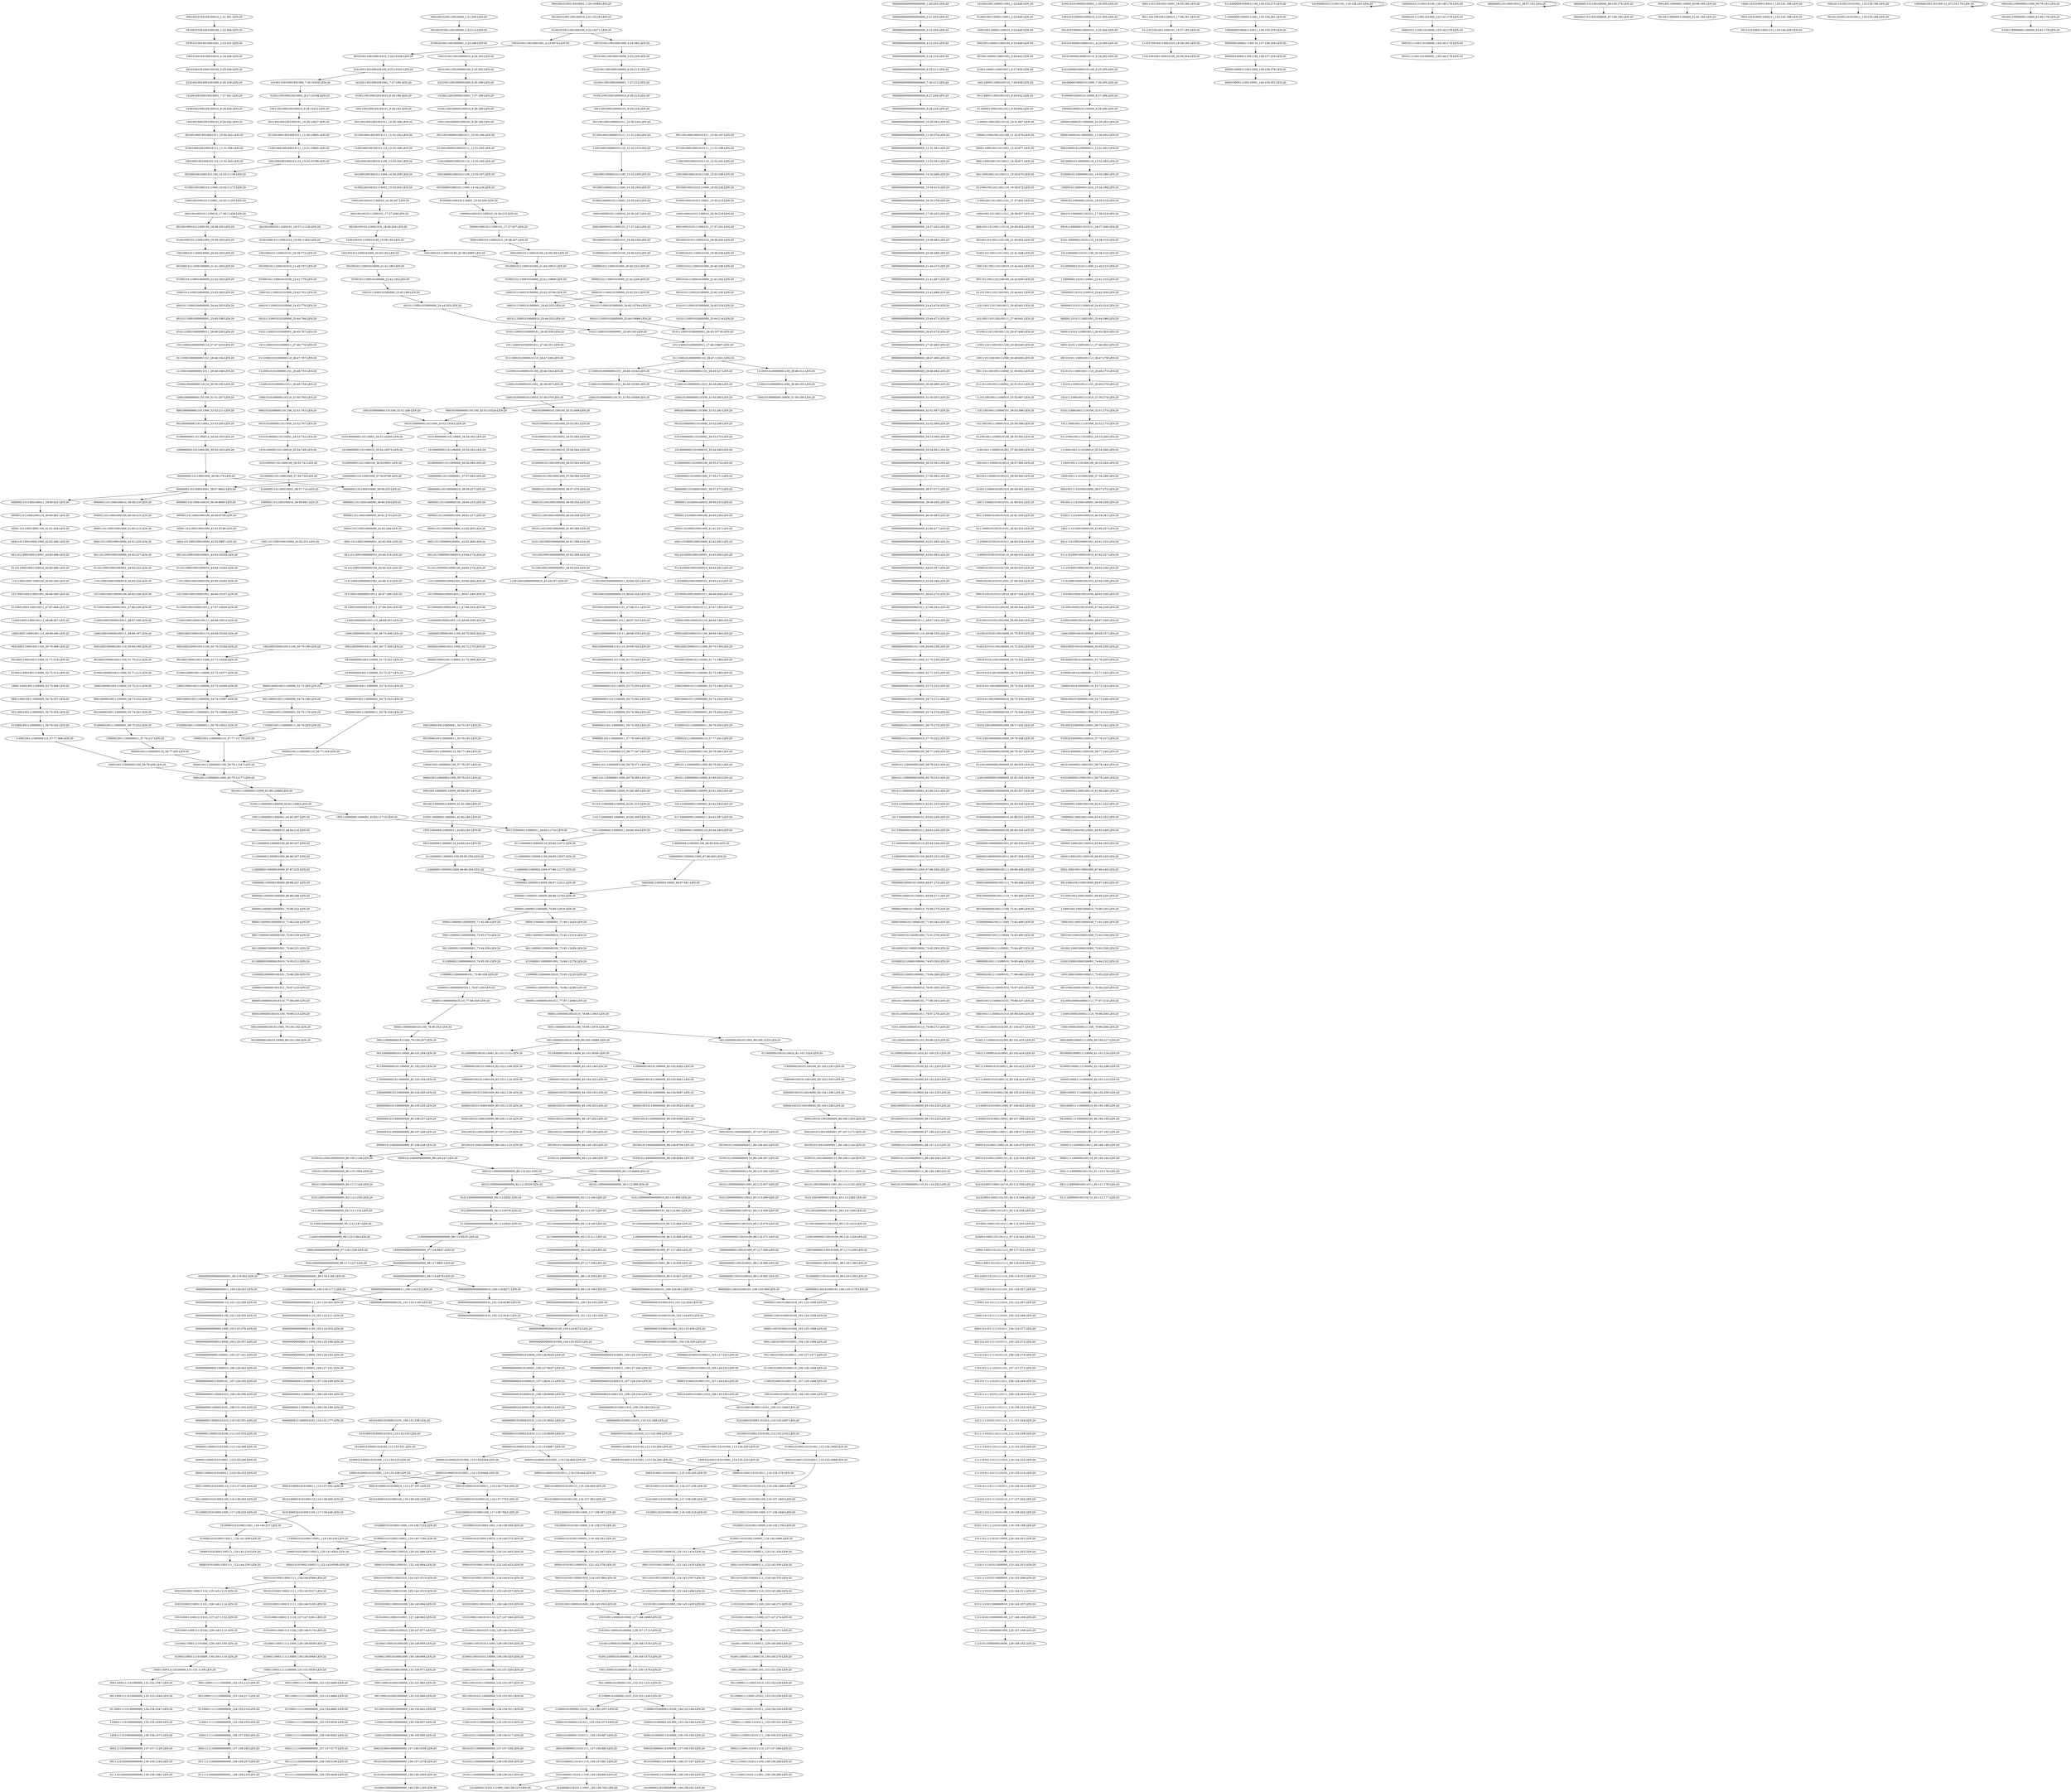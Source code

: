 digraph G {
    "01000101000010101000_113-134:215-LEN:20" -> "10001010000101010001_114-135:208-LEN:20";
    "00101000100000000000_138-157:1078-LEN:20" -> "01010001000000000000_139-158:1065-LEN:20";
    "01011000010000010110_79-98:272-LEN:20" -> "10110000100000101101_80-99:223-LEN:20";
    "00000011011100000011_57-76:349-LEN:20" -> "00000110111000000110_58-77:347-LEN:20";
    "00100010000010111000_14-34:259-LEN:20" -> "01000100000101110001_15-35:242-LEN:20";
    "10101110111110101100_118-138:202-LEN:20" -> "01011101111101011000_119-139:198-LEN:20";
    "11010000100010000101_45-65:210-LEN:20" -> "10100001000100001011_46-66:208-LEN:20";
    "10011011001110110010_23-42:641-LEN:20" -> "00110110011101100100_24-43:650-LEN:20";
    "00001000001011010000_84-103:229-LEN:20" -> "00010000010110100000_85-104:230-LEN:20";
    "01000110010101110000_130-150:325-LEN:20" -> "10001100101011100000_131-151:326-LEN:20";
    "10000000110100001000_37-56:271-LEN:20" -> "00000001101000010001_38-57:271-LEN:20";
    "01100000000000000000_95-115:211-LEN:20" -> "11000000000000000000_96-116:226-LEN:20";
    "10010001011100010101_20-39:772-LEN:20" -> "00100010111000101010_21-40:797-LEN:20";
    "00100101100000000011_88-108:403-LEN:20" -> "01001011000000000110_89-109:397-LEN:20";
    "00000010110000000000_86-107:246-LEN:20" -> "00000101100000000000_87-108:248-LEN:20";
    "00000110110001000100_40-59:215-LEN:20" -> "00001101100010001000_41-60:213-LEN:20";
    "00100110000001100000_61-81:286-LEN:20" -> "01001100000011000001_62-82:246-LEN:20";
    "10100010100011010100_112-133:2102-LEN:20" -> "01000101000110101000_113-134:226-LEN:20";
    "10100010100011010100_112-133:2102-LEN:20" -> "01000101000110101001_113-134:1900-LEN:20";
    "00110110001000100001_43-63:10230-LEN:20" -> "01101100010001000010_44-64:10243-LEN:20";
    "01010000101010001100_117-138:7843-LEN:20" -> "10100001010100011001_118-139:509-LEN:20";
    "01010000101010001100_117-138:7843-LEN:20" -> "10100001010100011000_118-139:7333-LEN:20";
    "00010011100000011000_60-79:12177-LEN:20" -> "00100111000000110000_61-80:12068-LEN:20";
    "10000011000000100101_76-96:12290-LEN:20" -> "00000110000001001011_77-97:12068-LEN:20";
    "10100000110110001000_37-56:734-LEN:20" -> "01000001101100010001_38-57:714-LEN:20";
    "10001100011011011111_98-117:322-LEN:20" -> "00011000110110111111_99-118:316-LEN:20";
    "01010000101010001100_117-139:246-LEN:20" -> "10100001010100011001_118-140:237-LEN:20";
    "01000000011011000100_36-55:9901-LEN:20" -> "10000000110110001000_37-56:9769-LEN:20";
    "00101000001101000000_138-157:187-LEN:20" -> "01010000011010000000_139-158:185-LEN:20";
    "00110000011000000100_73-93:12459-LEN:20" -> "01100000110000001001_74-94:12178-LEN:20";
    "00010010110000000000_87-108:189-LEN:20" -> "00100101100000000000_88-109:185-LEN:20";
    "11000100110110011101_17-37:642-LEN:20" -> "10001001101100111011_19-38:657-LEN:20";
    "00101110001010000000_24-44:203-LEN:20" -> "01011100010100000001_25-45:195-LEN:20";
    "00010010110000000001_87-107:447-LEN:20" -> "00100101100000000011_88-108:403-LEN:20";
    "00011010000100010000_42-62:262-LEN:20" -> "00110100001000100001_43-63:260-LEN:20";
    "10010100000011000100_58-77:240-LEN:20" -> "00101000000110001001_59-78:244-LEN:20";
    "00001010100011000101_122-142:984-LEN:20" -> "00010101000110001010_124-143:1013-LEN:20";
    "01011101111101011000_119-139:198-LEN:20" -> "10111011111010110000_120-140:201-LEN:20";
    "00010000101110000000_54-74:204-LEN:20" -> "00100001011100000001_55-75:204-LEN:20";
    "00000000000000000000_4-23:203-LEN:20" -> "00000000000000000000_5-24:216-LEN:20";
    "00000000001110000101_108-129:193-LEN:20" -> "00000000011100001010_109-130:189-LEN:20";
    "00001011000000110101_16-35:315-LEN:20" -> "00010110000001101011_17-36:314-LEN:20";
    "10001111110000000000_136-156:5062-LEN:20" -> "00011111100000000000_137-157:5175-LEN:20";
    "01010010101011001000_50-69:540-LEN:20" -> "10100101010110010000_51-70:535-LEN:20";
    "01100100010000000001_44-63:524-LEN:20" -> "11001000100000000011_45-64:325-LEN:20";
    "01100100010000000001_44-63:524-LEN:20" -> "11001000100000000010_45-64:197-LEN:20";
    "01000000010011100000_52-73:327-LEN:20" -> "10000000100111000000_53-74:333-LEN:20";
    "10000101000001101000_135-154:184-LEN:20" -> "00001010000011010000_136-155:184-LEN:20";
    "01100011111100000000_134-155:216-LEN:20" -> "11000111111000000000_135-156:235-LEN:20";
    "00100001001100000011_55-76:191-LEN:20" -> "01000010011000000110_56-77:188-LEN:20";
    "00000011000001100000_69-88:12783-LEN:20" -> "00000110000011000000_70-89:12919-LEN:20";
    "10000001100000100000_68-88:247-LEN:20" -> "00000011000001000000_69-89:268-LEN:20";
    "01110001000000001101_28-48:194-LEN:20" -> "11100010000000011011_29-49:188-LEN:20";
    "00001001011000000000_86-107:202-LEN:20" -> "00010010110000000000_87-108:189-LEN:20";
    "10100011000101000100_129-148:959-LEN:20" -> "01000110001010001000_130-149:969-LEN:20";
    "10000000010110000000_83-104:265-LEN:20" -> "00000000101100000000_84-105:255-LEN:20";
    "00111000010100101010_42-61:555-LEN:20" -> "01110000101001010101_43-62:553-LEN:20";
    "00100000011001010001_98-118:1190-LEN:20" -> "01000000110010100010_99-119:1190-LEN:20";
    "01000001011010000000_87-106:222-LEN:20" -> "10000010110100000001_88-107:213-LEN:20";
    "01100010001000010011_47-67:10030-LEN:20" -> "11000100010000100111_48-68:10014-LEN:20";
    "11001110110010011100_29-48:649-LEN:20" -> "10011101100100111000_30-49:650-LEN:20";
    "01000100000100111000_52-71:213-LEN:20" -> "10001000001001110000_53-72:211-LEN:20";
    "00000000000000000000_14-33:406-LEN:20" -> "00000000000000000000_15-34:415-LEN:20";
    "01001100001111000110_130-150:270-LEN:20" -> "10011000011110001101_131-151:236-LEN:20";
    "11000000100101100010_82-102:1108-LEN:20" -> "10000001001011000100_83-103:1124-LEN:20";
    "10001010001101010001_114-135:220-LEN:20" -> "00010100011010100011_115-136:205-LEN:20";
    "11100001010100011000_87-106:402-LEN:20" -> "11000010101000110001_88-107:398-LEN:20";
    "00110001001101100111_15-35:670-LEN:20" -> "01100010011011001110_16-36:672-LEN:20";
    "00000010100001010100_112-133:8867-LEN:20" -> "00000101000010101000_113-134:8394-LEN:20";
    "00000010100001010100_112-133:8867-LEN:20" -> "00000101000010101001_113-134:464-LEN:20";
    "00001100001010100011_114-136:253-LEN:20" -> "00011000010101000110_115-137:265-LEN:20";
    "00100000000110110001_33-53:205-LEN:20" -> "01000000001101100010_34-54:193-LEN:20";
    "01000110001101101111_97-116:342-LEN:20" -> "10001100011011011111_98-117:322-LEN:20";
    "01010000010000101100_6-25:295-LEN:20" -> "10100000100001011000_7-26:295-LEN:20";
    "00011000100110110011_14-34:671-LEN:20" -> "00110001001101100111_15-35:670-LEN:20";
    "11011000100010000100_45-65:10282-LEN:20" -> "10110001000100001001_46-66:10167-LEN:20";
    "00001010100110000101_122-142:378-LEN:20" -> "00010101001100001010_124-143:386-LEN:20";
    "10000101100001000001_75-94:286-LEN:20" -> "00001011000010000010_76-95:290-LEN:20";
    "00010000100101000000_50-69:258-LEN:20" -> "00100001001010000001_51-70:250-LEN:20";
    "00100001001010000001_51-70:250-LEN:20" -> "01000010010100000011_52-71:242-LEN:20";
    "00001100000010010110_78-98:11963-LEN:20" -> "00011000000100101100_79-99:11876-LEN:20";
    "01010010010001001000_6-26:328-LEN:20" -> "10100100100010010001_7-27:341-LEN:20";
    "01101100010001100010_44-64:496-LEN:20" -> "11011000100011000100_45-65:500-LEN:20";
    "11100000011000001100_66-85:12037-LEN:20" -> "11000000110000011000_67-86:12177-LEN:20";
    "00000000000000000000_5-24:216-LEN:20" -> "00000000000000000000_6-25:211-LEN:20";
    "00100000001000000001_64-83:549-LEN:20" -> "01000000010000000010_65-84:551-LEN:20";
    "00000110110001000100_40-60:9709-LEN:20" -> "00001101100010001000_41-61:9746-LEN:20";
    "00001011100000001100_59-78:286-LEN:20" -> "00010111000000011000_60-79:302-LEN:20";
    "00100101001001000100_2-22:364-LEN:20" -> "01001010010010001001_3-23:331-LEN:20";
    "00111000000110000010_64-84:210-LEN:20" -> "01110000001100000100_65-85:207-LEN:20";
    "00000001001110000001_54-75:343-LEN:20" -> "00000010011100000011_55-76:328-LEN:20";
    "11000101000000011000_30-49:192-LEN:20" -> "10001010000000110000_31-50:190-LEN:20";
    "10001100101011100000_131-151:326-LEN:20" -> "00011001010111000000_132-152:297-LEN:20";
    "00010000100001111000_80-100:217-LEN:20" -> "00100001000011110000_81-101:216-LEN:20";
    "00010011011001110110_20-39:653-LEN:20" -> "00100110110011101100_21-40:652-LEN:20";
    "01100100010010010111_11-31:192-LEN:20" -> "11001000100100101110_12-32:188-LEN:20";
    "01010110010000000100_57-76:546-LEN:20" -> "10101100100000001000_58-77:543-LEN:20";
    "00101001010101100100_49-68:544-LEN:20" -> "01010010101011001000_50-69:540-LEN:20";
    "00000010000101100001_69-88:271-LEN:20" -> "00000100001011000010_70-89:275-LEN:20";
    "01010000000110100001_34-53:270-LEN:20" -> "10100000001101000010_35-54:269-LEN:20";
    "10110000001101011100_20-39:310-LEN:20" -> "01100000011010111000_21-40:315-LEN:20";
    "11000100010000010011_48-67:198-LEN:20" -> "10001000100000100111_49-68:187-LEN:20";
    "00010111000100000000_24-44:203-LEN:20" -> "00101110001000000001_25-45:198-LEN:20";
    "00010111000000010000_60-79:233-LEN:20" -> "00101110000000100001_61-80:232-LEN:20";
    "01111010001000010010_43-62:257-LEN:20" -> "11110100010000100101_44-63:256-LEN:20";
    "01010100011001010111_126-146:332-LEN:20" -> "10101000110010101110_127-147:346-LEN:20";
    "10001000100001001110_49-69:10164-LEN:20" -> "00010001000010011100_50-70:10184-LEN:20";
    "00001100000110000001_71-90:12425-LEN:20" -> "00011000001100000010_72-92:12318-LEN:20";
    "01100111011001001110_28-47:648-LEN:20" -> "11001110110010011100_29-48:649-LEN:20";
    "00000000000000000000_15-34:415-LEN:20" -> "00000000000000000000_16-35:378-LEN:20";
    "01001001000100100010_8-28:344-LEN:20" -> "10010010001001000101_9-29:342-LEN:20";
    "10110011101100100111_27-46:641-LEN:20" -> "01100111011001001110_28-47:648-LEN:20";
    "00010000000100111000_50-71:309-LEN:20" -> "00100000001001110000_51-72:331-LEN:20";
    "00011000100110001000_67-86:245-LEN:20" -> "00110001001100010000_68-87:240-LEN:20";
    "01100001001110000001_55-75:179-LEN:20" -> "11000010011100000011_56-76:203-LEN:20";
    "10000001001011000000_83-103:9461-LEN:20" -> "00000010010110000000_84-104:9487-LEN:20";
    "01101100000010000100_44-65:274-LEN:20" -> "11011000000100001001_45-66:268-LEN:20";
    "10101000110001101101_94-113:349-LEN:20" -> "01010001100011011011_95-114:358-LEN:20";
    "00011011011111101011_104-124:277-LEN:20" -> "00110110111111010111_105-125:272-LEN:20";
    "01000110101001100001_119-140:1669-LEN:20" -> "10001101010011000010_120-141:1414-LEN:20";
    "01000110101001100001_119-140:1669-LEN:20" -> "10001101010011000011_120-141:334-LEN:20";
    "00110001101101111110_100-119:311-LEN:20" -> "01100011011011111101_101-120:307-LEN:20";
    "10110000000000000101_94-114:481-LEN:20" -> "01100000000000001010_95-115:484-LEN:20";
    "00000110110001000110_40-60:461-LEN:20" -> "00001101100010001100_41-61:458-LEN:20";
    "00101000010101001100_116-137:391-LEN:20" -> "01010000101010011000_117-138:397-LEN:20";
    "10001111010000000000_136-156:1073-LEN:20" -> "00011110100000000000_137-157:1128-LEN:20";
    "00000000000000000111_101-120:203-LEN:20" -> "00000000000000001110_102-122:211-LEN:20";
    "10000101010001100011_89-108:373-LEN:20" -> "00001010100011000110_90-109:370-LEN:20";
    "01100000010000100111_47-68:253-LEN:20" -> "11000000100001001110_48-69:258-LEN:20";
    "00000000000000000101_100-120:193-LEN:20" -> "00000000000000001010_101-122:183-LEN:20";
    "00101000001011001000_33-52:381-LEN:20" -> "01010000010110010001_34-53:365-LEN:20";
    "00100001011000010000_73-92:295-LEN:20" -> "01000010110000100000_74-93:295-LEN:20";
    "00000000000000000000_22-41:467-LEN:20" -> "00000000000000000000_23-42:468-LEN:20";
    "10001001100010000100_71-91:238-LEN:20" -> "00010011000100001000_72-92:239-LEN:20";
    "10100000001101100000_35-55:293-LEN:20" -> "01000000011011000000_36-56:290-LEN:20";
    "00001000000100101100_78-99:213-LEN:20" -> "00010000001001011000_79-100:192-LEN:20";
    "01100010011100000011_56-76:542-LEN:20" -> "11000100111000000110_57-77:568-LEN:20";
    "11010100110000101000_126-145:1405-LEN:20" -> "10101001100001010000_127-146:1698-LEN:20";
    "01010100011000111111_126-146:5185-LEN:20" -> "10101000110001111110_127-147:5361-LEN:20";
    "01100000000011001010_95-115:370-LEN:20" -> "11000000000110010100_96-116:371-LEN:20";
    "10101110001010000000_25-44:214-LEN:20" -> "01011100010100000001_26-45:10716-LEN:20";
    "00000000000000000000_41-60:477-LEN:20" -> "00000000000000000000_42-61:495-LEN:20";
    "01000001101100010001_38-57:714-LEN:20" -> "10000011011000100010_39-59:683-LEN:20";
    "11011000000100001001_45-66:268-LEN:20" -> "10110000001000010011_46-67:249-LEN:20";
    "11000100000001001110_48-69:301-LEN:20" -> "10001000000010011100_49-70:306-LEN:20";
    "10010100100100010010_4-24:326-LEN:20" -> "00101001001000100100_5-25:346-LEN:20";
    "00111011001001100010_17-36:191-LEN:20" -> "01110110010011000101_18-37:185-LEN:20";
    "00100001000011110000_81-101:216-LEN:20" -> "01000010000111100000_82-102:208-LEN:20";
    "00011000001100000000_72-93:375-LEN:20" -> "00110000011000000001_73-94:358-LEN:20";
    "00101100100000011001_92-112:1102-LEN:20" -> "01011001000000110010_93-113:1092-LEN:20";
    "00000000010111000000_54-73:271-LEN:20" -> "00000000101110000000_55-74:274-LEN:20";
    "01010001100011011011_95-114:358-LEN:20" -> "10100011000110110111_96-115:355-LEN:20";
    "00101010001100101011_125-145:337-LEN:20" -> "01010100011001010111_126-146:332-LEN:20";
    "01001000101110001010_19-38:11462-LEN:20" -> "10010001011100010101_20-39:772-LEN:20";
    "01001000101110001010_19-38:11462-LEN:20" -> "10010001011100010100_20-39:10685-LEN:20";
    "01001010011001000100_3-22:10271-LEN:20" -> "10010100110010001001_4-23:9974-LEN:20";
    "01001010011001000100_3-22:10271-LEN:20" -> "10010100110010001000_4-24:395-LEN:20";
    "11100010101000001101_29-48:755-LEN:20" -> "11000101010000011011_30-49:754-LEN:20";
    "01001011000000000110_89-109:397-LEN:20" -> "10010110000000001100_90-110:392-LEN:20";
    "00000100111000000110_58-77:265-LEN:20" -> "00001001110000001100_59-78:11547-LEN:20";
    "01100000000000000000_95-114:8502-LEN:20" -> "11000000000000000000_96-115:8535-LEN:20";
    "01001100100010000010_8-28:213-LEN:20" -> "10011001000100000101_9-29:218-LEN:20";
    "01001011000000000000_89-109:8594-LEN:20" -> "10010110000000000000_90-110:8468-LEN:20";
    "01000101011100010100_19-39:194-LEN:20" -> "10001010111000101000_20-40:199-LEN:20";
    "00000000000000000010_100-119:8271-LEN:20" -> "00000000000000000101_101-120:8298-LEN:20";
    "11000000000110010100_96-116:371-LEN:20" -> "10000000001100101000_97-117:368-LEN:20";
    "00000000000000000000_23-42:468-LEN:20" -> "00000000000000000000_24-43:474-LEN:20";
    "00011010100110000111_122-143:330-LEN:20" -> "00110101001100001111_124-144:335-LEN:20";
    "00000100101100100000_85-105:1284-LEN:20" -> "00001001011001000000_86-106:1263-LEN:20";
    "00001010001010001101_107-129:334-LEN:20" -> "00010100010100011010_108-130:335-LEN:20";
    "10000111100000010011_89-108:186-LEN:20" -> "00001111000000100110_90-109:184-LEN:20";
    "00010101000110001010_124-143:1013-LEN:20" -> "00101010001100010100_125-144:1013-LEN:20";
    "01000100110000110001_2-23:640-LEN:20" -> "10001001100001100010_3-24:646-LEN:20";
    "00000000000010100001_106-127:9037-LEN:20" -> "00000000000101000010_107-128:9115-LEN:20";
    "00110101001100001010_124-143:1507-LEN:20" -> "01101010011000010100_125-144:1496-LEN:20";
    "00100010111000100000_21-41:185-LEN:20" -> "01000101110001000000_22-42:183-LEN:20";
    "01100001100010011011_9-30:664-LEN:20" -> "11000011000100110110_10-31:667-LEN:20";
    "00000000000011000010_106-128:363-LEN:20" -> "00000000000110000101_107-129:355-LEN:20";
    "00010000010011100000_54-73:232-LEN:20" -> "00100000100111000000_55-74:241-LEN:20";
    "00001001111000010101_79-98:437-LEN:20" -> "00010011110000101010_80-99:439-LEN:20";
    "10100110010000010001_7-27:188-LEN:20" -> "01001100100000100010_8-28:189-LEN:20";
    "00000110100001000100_40-60:256-LEN:20" -> "00001101000010001000_41-61:257-LEN:20";
    "01000000110001001100_62-81:252-LEN:20" -> "10000001100010011000_63-82:252-LEN:20";
    "11000111101000000000_135-155:1059-LEN:20" -> "10001111010000000000_136-156:1073-LEN:20";
    "01100001000001011010_81-100:231-LEN:20" -> "11000010000010110100_82-101:229-LEN:20";
    "00011000001000000100_72-93:229-LEN:20" -> "00110000010000001001_73-94:221-LEN:20";
    "10010100110010001001_4-23:9974-LEN:20" -> "00101001100100010010_5-24:10326-LEN:20";
    "11010001000010010100_46-65:256-LEN:20" -> "10100010000100101000_47-66:258-LEN:20";
    "00100010010001011100_14-33:11136-LEN:20" -> "01000100100010111000_15-34:11275-LEN:20";
    "00000001010001010001_104-126:326-LEN:20" -> "00000010100010100011_105-127:322-LEN:20";
    "10010001000001011100_13-33:239-LEN:20" -> "00100010000010111000_14-34:259-LEN:20";
    "00000000000001010000_105-126:9029-LEN:20" -> "00000000000010100001_106-127:9037-LEN:20";
    "10001100011110100000_131-151:1108-LEN:20" -> "00011000111101000000_132-152:1047-LEN:20";
    "01110001010100000110_28-47:787-LEN:20" -> "11100010101000001101_29-48:755-LEN:20";
    "10100001010100110000_118-139:370-LEN:20" -> "01000010101001100001_119-140:361-LEN:20";
    "10100001010100011001_118-139:509-LEN:20" -> "01000010101000110010_119-140:373-LEN:20";
    "10100000001101100010_35-54:10073-LEN:20" -> "01000000011011000100_36-55:9901-LEN:20";
    "00000100001011000000_10-29:292-LEN:20" -> "00001000010110000001_11-30:292-LEN:20";
    "00000011000001000000_69-89:268-LEN:20" -> "00000110000010000001_70-90:232-LEN:20";
    "01101101111110101110_106-126:274-LEN:20" -> "11011011111101011101_107-127:271-LEN:20";
    "11110100010000100101_44-63:256-LEN:20" -> "11101000100001001010_45-64:258-LEN:20";
    "00000010000111001100_138-157:255-LEN:20" -> "00000100001110011000_139-158:378-LEN:20";
    "00000001000011100110_137-156:258-LEN:20" -> "00000010000111001100_138-157:255-LEN:20";
    "00101000101000010101_109-131:238-LEN:20" -> "01010001010000101010_110-132:243-LEN:20";
    "01010100000110110001_34-53:752-LEN:20" -> "10101000001101100010_35-54:749-LEN:20";
    "00000011000100110001_64-83:249-LEN:20" -> "00000110001001100010_65-84:250-LEN:20";
    "01100000011010111000_21-40:315-LEN:20" -> "11000000110101110001_22-41:310-LEN:20";
    "10100000101111001101_118-138:181-LEN:20" -> "10100000101111001101_118-138:181-LEN:20";
    "00110110011101100100_24-43:650-LEN:20" -> "01101100111011001001_25-44:641-LEN:20";
    "00100000000000000001_99-118:1186-LEN:20" -> "01000000000000000010_100-119:1171-LEN:20";
    "01000010101000110010_119-140:373-LEN:20" -> "10000101010001100101_120-141:405-LEN:20";
    "10001000000000110111_49-68:339-LEN:20" -> "00010000000001101110_50-69:344-LEN:20";
    "00001101000010001000_41-61:257-LEN:20" -> "00011010000100010000_42-62:262-LEN:20";
    "01010000000110110000_34-54:302-LEN:20" -> "10100000001101100000_35-55:293-LEN:20";
    "00001100000110000000_71-92:381-LEN:20" -> "00011000001100000000_72-93:375-LEN:20";
    "11110101110111110101_115-135:210-LEN:20" -> "11101011101111101011_116-136:201-LEN:20";
    "00101110001010100000_25-44:766-LEN:20" -> "01011100010101000001_26-45:767-LEN:20";
    "00001000010110000001_11-30:292-LEN:20" -> "00010000101100000011_12-31:291-LEN:20";
    "00000000101110000000_55-74:274-LEN:20" -> "00000001011100000001_56-75:270-LEN:20";
    "10100000100001011000_7-26:295-LEN:20" -> "01000001000010110000_8-27:289-LEN:20";
    "00000000000000010100_103-124:9274-LEN:20" -> "00000000000000101000_104-125:9253-LEN:20";
    "11000101000000011011_30-49:10166-LEN:20" -> "10001010000000110110_31-50:10309-LEN:20";
    "00101100000000000000_92-112:190-LEN:20" -> "01011000000000000000_93-113:197-LEN:20";
    "00000000000010111000_51-70:236-LEN:20" -> "00000000000101110000_52-71:233-LEN:20";
    "10000010111100110100_120-140:178-LEN:20" -> "00000101111001101000_122-141:178-LEN:20";
    "01000010101001100001_119-140:361-LEN:20" -> "10000101010011000010_120-141:367-LEN:20";
    "00001100000100000010_71-92:229-LEN:20" -> "00011000001000000100_72-93:229-LEN:20";
    "00011000111101000000_132-152:1047-LEN:20" -> "00110001111010000000_133-153:1044-LEN:20";
    "00110000101010001100_116-138:263-LEN:20" -> "01100001010100011000_117-139:233-LEN:20";
    "00000000000000000000_24-43:474-LEN:20" -> "00000000000000000000_25-44:471-LEN:20";
    "11111101011101111101_113-133:235-LEN:20" -> "11111010111011111010_114-134:232-LEN:20";
    "00100000000011011100_51-70:340-LEN:20" -> "01000000000110111000_52-71:329-LEN:20";
    "00000101110001010000_21-41:228-LEN:20" -> "00001011100010100000_22-42:231-LEN:20";
    "01001010100000100001_1-20:305-LEN:20" -> "10010101000001000010_2-21:305-LEN:20";
    "10010010111000101000_20-40:192-LEN:20" -> "00100101110001010000_21-41:199-LEN:20";
    "11000000010000101100_66-85:253-LEN:20" -> "10000000100001011000_67-86:258-LEN:20";
    "01010011001000100100_6-25:10343-LEN:20" -> "10100110010001001001_7-27:180-LEN:20";
    "01010011001000100100_6-25:10343-LEN:20" -> "10100110010001001000_7-26:10459-LEN:20";
    "10101000110001111110_127-147:5361-LEN:20" -> "01010001100011111100_128-148:5176-LEN:20";
    "00000000000000000000_2-21:203-LEN:20" -> "00000000000000000000_3-22:204-LEN:20";
    "00001100010011000100_66-85:245-LEN:20" -> "00011000100110001000_67-86:245-LEN:20";
    "10001000010111000000_53-73:198-LEN:20" -> "00010000101110000000_54-74:204-LEN:20";
    "01100100010010001011_11-30:10805-LEN:20" -> "11001000100100010111_12-31:10802-LEN:20";
    "00000000001010001101_108-129:258-LEN:20" -> "00000000010100011010_109-130:260-LEN:20";
    "11011001110110010011_26-45:641-LEN:20" -> "10110011101100100111_27-46:641-LEN:20";
    "11101111101011000000_123-142:201-LEN:20" -> "11011111010110000000_124-143:208-LEN:20";
    "10001011100010101000_23-42:761-LEN:20" -> "00010111000101010000_24-43:770-LEN:20";
    "00001000011110000001_84-104:200-LEN:20" -> "00010000111100000010_85-105:199-LEN:20";
    "10011000010100000110_131-150:1478-LEN:20" -> "00110000101000001101_132-151:1231-LEN:20";
    "01100100000100010111_11-31:202-LEN:20" -> "11001000001000101110_12-32:193-LEN:20";
    "00000000011000010101_109-131:350-LEN:20" -> "00000000110000101010_110-132:351-LEN:20";
    "00000000000110000101_107-129:355-LEN:20" -> "00000000001100001010_108-130:356-LEN:20";
    "01010100110000101000_126-145:350-LEN:20" -> "10101001100001010000_127-146:1698-LEN:20";
    "00000110010100010100_102-124:1558-LEN:20" -> "00001100101000101000_103-125:1568-LEN:20";
    "00000001101100010011_38-57:181-LEN:20" -> "00000001101100010011_38-57:181-LEN:20";
    "10011000011000100110_7-28:639-LEN:20" -> "00110000110001001101_8-29:632-LEN:20";
    "10000011000000001011_76-97:339-LEN:20" -> "00000110000000010110_77-98:339-LEN:20";
    "00000000010100001010_109-130:9015-LEN:20" -> "00000000101000010101_110-131:9042-LEN:20";
    "10101000110001111010_127-147:1152-LEN:20" -> "01010001100011110100_128-148:1112-LEN:20";
    "00000001101100100000_86-105:179-LEN:20" -> "00000011011001000000_87-106:180-LEN:20";
    "00101110000000100001_61-80:232-LEN:20" -> "01011100000001000010_62-81:233-LEN:20";
    "00011000000001011000_79-100:297-LEN:20" -> "00110000000010110000_80-101:264-LEN:20";
    "00000000110000101010_110-132:351-LEN:20" -> "00000001100001010100_111-133:333-LEN:20";
    "00010101000110010101_124-144:419-LEN:20" -> "00101010001100101011_125-145:337-LEN:20";
    "00000010011100000011_55-76:328-LEN:20" -> "00000100111000000110_56-77:329-LEN:20";
    "00000000101000010101_110-131:9042-LEN:20" -> "00000001010000101010_111-132:8959-LEN:20";
    "00000100001001110000_51-72:289-LEN:20" -> "00001000010011100000_52-73:285-LEN:20";
    "00110010001001001011_10-30:188-LEN:20" -> "01100100010010010111_11-31:192-LEN:20";
    "10010100000001101100_32-51:208-LEN:20" -> "00101000000011011000_33-52:10541-LEN:20";
    "10010000000100000000_63-82:557-LEN:20" -> "00100000001000000001_64-83:549-LEN:20";
    "00100100010111000100_18-38:200-LEN:20" -> "01001000101110001000_19-39:195-LEN:20";
    "10000000000000000000_97-117:236-LEN:20" -> "00000000000000000001_98-118:209-LEN:20";
    "11000011110001101011_134-154:230-LEN:20" -> "10000111100011010111_135-155:231-LEN:20";
    "00110110111111010111_105-125:272-LEN:20" -> "01101101111110101110_106-126:274-LEN:20";
    "00000011011000100011_39-59:425-LEN:20" -> "00000110110001000110_40-60:461-LEN:20";
    "10000100101000000110_53-72:242-LEN:20" -> "00001001010000001100_54-73:246-LEN:20";
    "00000000000000011100_103-124:203-LEN:20" -> "00000000000000111000_104-125:198-LEN:20";
    "10011000100001000011_75-95:228-LEN:20" -> "00110001000010000111_76-96:226-LEN:20";
    "01000010001000010111_47-67:199-LEN:20" -> "10000100010000101110_48-68:198-LEN:20";
    "11000010100101010110_45-64:553-LEN:20" -> "10000101001010101100_46-65:555-LEN:20";
    "00010110000100000101_77-96:291-LEN:20" -> "00101100001000001011_78-97:278-LEN:20";
    "11010111011111010110_117-137:202-LEN:20" -> "10101110111110101100_118-138:202-LEN:20";
    "00000000110010100010_99-119:362-LEN:20" -> "00000001100101000101_100-120:399-LEN:20";
    "11100010100000001100_29-48:312-LEN:20" -> "11000101000000011000_30-49:192-LEN:20";
    "10001000101011100010_16-36:218-LEN:20" -> "00010001010111000101_17-37:201-LEN:20";
    "00010000111100000010_85-105:199-LEN:20" -> "00100001111000000100_86-106:195-LEN:20";
    "00111100001010100011_84-103:422-LEN:20" -> "01111000010101000110_85-104:424-LEN:20";
    "00101110001010000000_25-44:10666-LEN:20" -> "01011100010100000001_26-45:10716-LEN:20";
    "00110000101000001101_132-151:1231-LEN:20" -> "01100001010000011010_133-152:1240-LEN:20";
    "01001111010001000010_40-59:261-LEN:20" -> "10011110100010000100_41-60:257-LEN:20";
    "00000110001001100010_65-84:250-LEN:20" -> "00001100010011000100_66-85:245-LEN:20";
    "00000010010110000000_84-104:9487-LEN:20" -> "00000100101100000000_85-105:9525-LEN:20";
    "11000001100000010010_75-95:12220-LEN:20" -> "10000011000000100101_76-96:12290-LEN:20";
    "01000001001110000001_56-75:232-LEN:20" -> "10000010011100000011_57-76:227-LEN:20";
    "10010000010001011100_13-33:197-LEN:20" -> "00100000100010111000_14-34:216-LEN:20";
    "00010100010000000000_137-156:1039-LEN:20" -> "00101000100000000000_138-157:1078-LEN:20";
    "00000001011100000001_56-75:270-LEN:20" -> "00000010111000000010_57-76:202-LEN:20";
    "00010100001010100011_115-137:292-LEN:20" -> "00101000010101000110_116-138:289-LEN:20";
    "10100100100010010001_7-27:341-LEN:20" -> "01001001000100100010_8-28:344-LEN:20";
    "01101100010000000100_44-65:325-LEN:20" -> "11011000100000001001_45-66:313-LEN:20";
    "11001000100000000011_45-64:325-LEN:20" -> "10010001000000000110_46-65:326-LEN:20";
    "00011010111000100111_27-46:282-LEN:20" -> "00110101110001001111_28-47:278-LEN:20";
    "10010110000000000000_90-110:8468-LEN:20" -> "00101100000000000001_92-112:496-LEN:20";
    "10010110000000000000_90-110:8468-LEN:20" -> "00101100000000000000_92-111:8329-LEN:20";
    "00000100000010010110_77-98:209-LEN:20" -> "00001000000100101100_78-99:213-LEN:20";
    "10111111010111011111_111-131:244-LEN:20" -> "01111110101110111110_112-132:238-LEN:20";
    "00110001001110000001_55-75:554-LEN:20" -> "01100010011100000011_56-76:542-LEN:20";
    "11001000100000101110_12-32:223-LEN:20" -> "10010001000001011100_13-33:239-LEN:20";
    "00000101100000000000_87-108:248-LEN:20" -> "00001011000000000000_88-109:247-LEN:20";
    "00001010100011001010_122-142:423-LEN:20" -> "00010101000110010101_124-144:419-LEN:20";
    "00110000110001001101_8-29:632-LEN:20" -> "01100001100010011011_9-30:664-LEN:20";
    "00010101001100001010_124-143:386-LEN:20" -> "00101010011000010100_125-144:389-LEN:20";
    "00010011000000110000_60-80:195-LEN:20" -> "00100110000001100000_61-81:192-LEN:20";
    "00100111101000100001_39-58:258-LEN:20" -> "01001111010001000010_40-59:261-LEN:20";
    "00000000000000000000_33-52:569-LEN:20" -> "00000000000000000000_34-53:560-LEN:20";
    "00100111100001010100_81-100:437-LEN:20" -> "01001111000010101000_82-101:435-LEN:20";
    "00100100010111000101_18-37:11128-LEN:20" -> "01001000101110001010_19-38:11462-LEN:20";
    "00010001010111000101_17-37:201-LEN:20" -> "00100010101110001010_18-38:202-LEN:20";
    "01000010110000001101_14-33:299-LEN:20" -> "10000101100000011010_15-34:299-LEN:20";
    "00000100101100000000_85-106:203-LEN:20" -> "00001001011000000000_86-107:202-LEN:20";
    "01001000101110001000_19-39:195-LEN:20" -> "10010001011100010000_20-40:190-LEN:20";
    "10000000100111000000_53-74:333-LEN:20" -> "00000001001110000001_54-75:343-LEN:20";
    "01001010000001100010_57-76:237-LEN:20" -> "10010100000011000100_58-77:240-LEN:20";
    "00010011110100010000_38-57:272-LEN:20" -> "00100111101000100001_39-58:258-LEN:20";
    "10000010000101100000_9-28:290-LEN:20" -> "00000100001011000000_10-29:292-LEN:20";
    "10001010000010110010_31-50:376-LEN:20" -> "00010100000101100100_32-51:409-LEN:20";
    "10110010011100001010_35-54:598-LEN:20" -> "01100100111000010100_36-55:582-LEN:20";
    "00000100000000100111_69-88:499-LEN:20" -> "00001000000001001111_70-89:498-LEN:20";
    "10000010111000101000_20-40:222-LEN:20" -> "00000101110001010000_21-41:228-LEN:20";
    "00001011010000000111_90-109:198-LEN:20" -> "00010110100000001110_91-110:202-LEN:20";
    "00000000010100011010_109-130:260-LEN:20" -> "00000000101000110101_110-131:288-LEN:20";
    "11011100000011000001_63-82:308-LEN:20" -> "10111000000110000011_64-83:304-LEN:20";
    "01000100000000011011_48-67:325-LEN:20" -> "10001000000000110111_49-68:339-LEN:20";
    "10000010000001001011_76-97:219-LEN:20" -> "00000100000010010110_77-98:209-LEN:20";
    "00011110001101011110_137-157:264-LEN:20" -> "00111100011010111100_138-158:268-LEN:20";
    "00001010010101011001_47-66:543-LEN:20" -> "00010100101010110010_48-67:544-LEN:20";
    "00100010111000101000_21-40:10915-LEN:20" -> "01000101110001010000_22-41:10869-LEN:20";
    "00010000000000000000_98-117:1227-LEN:20" -> "00100000000000000001_99-118:1186-LEN:20";
    "11000010100000110101_134-153:1057-LEN:20" -> "10000101000001101011_135-154:1073-LEN:20";
    "00000000001011100000_53-72:232-LEN:20" -> "00000000010111000000_54-73:271-LEN:20";
    "11100010000000011011_29-49:188-LEN:20" -> "11000100000000110110_30-50:192-LEN:20";
    "00000000110110001000_36-56:179-LEN:20" -> "00000001101100010001_38-57:9602-LEN:20";
    "00000000110110001000_36-56:179-LEN:20" -> "00000001101100010000_38-59:253-LEN:20";
    "10001100010011100000_53-73:508-LEN:20" -> "00011000100111000000_54-74:557-LEN:20";
    "00000000000000001010_101-122:183-LEN:20" -> "00000000000000010100_103-124:9274-LEN:20";
    "00010100000110100000_137-156:183-LEN:20" -> "00101000001101000000_138-157:187-LEN:20";
    "00011010100011000111_122-143:188-LEN:20" -> "00110101000110001111_124-144:209-LEN:20";
    "00000001101100010001_38-57:9602-LEN:20" -> "00000011011000100011_39-59:425-LEN:20";
    "00000001101100010001_38-57:9602-LEN:20" -> "00000011011000100010_39-58:210-LEN:20";
    "00000001101100010001_38-57:9602-LEN:20" -> "00000011011000100010_39-59:8995-LEN:20";
    "00011000001100000010_72-92:12318-LEN:20" -> "00110000011000000100_73-93:12459-LEN:20";
    "00001000000001001111_70-89:498-LEN:20" -> "00010000000010011110_71-90:499-LEN:20";
    "00001000010110000100_71-90:282-LEN:20" -> "00010000101100001000_72-91:276-LEN:20";
    "10000000000000000101_101-120:1160-LEN:20" -> "00000000000000001010_102-122:9181-LEN:20";
    "11000001000000100101_75-96:209-LEN:20" -> "10000010000001001011_76-97:219-LEN:20";
    "10110000001000010011_46-67:249-LEN:20" -> "01100000010000100111_47-68:253-LEN:20";
    "01100000010010110000_81-101:9540-LEN:20" -> "11000000100101100000_82-103:184-LEN:20";
    "01100000010010110000_81-101:9540-LEN:20" -> "11000000100101100000_82-102:9302-LEN:20";
    "00000000000000000000_98-117:8891-LEN:20" -> "00000000000000000001_99-119:362-LEN:20";
    "00000000000000000000_98-117:8891-LEN:20" -> "00000000000000000001_99-118:8478-LEN:20";
    "00000000000000000000_18-37:453-LEN:20" -> "00000000000000000000_19-38:463-LEN:20";
    "00011001010111000000_132-152:297-LEN:20" -> "00110010101110000000_133-153:301-LEN:20";
    "00001001011001000000_86-106:1263-LEN:20" -> "00010010110010000001_87-107:1171-LEN:20";
    "00001101100000010000_41-62:260-LEN:20" -> "00011011000000100001_42-63:268-LEN:20";
    "00001100000000101100_78-99:352-LEN:20" -> "00011000000001011000_79-100:297-LEN:20";
    "10001111110000000000_136-157:239-LEN:20" -> "00011111100000000000_137-158:240-LEN:20";
    "00000010010110001000_84-104:1129-LEN:20" -> "00000100101100010000_85-105:1135-LEN:20";
    "00000000100111100001_75-94:487-LEN:20" -> "00000001001111000010_76-95:484-LEN:20";
    "10000011011000100010_39-59:683-LEN:20" -> "00000110110001000100_40-60:9709-LEN:20";
    "11001000100100101110_12-32:188-LEN:20" -> "10010001001001011100_13-33:194-LEN:20";
    "01010001010000101010_110-132:243-LEN:20" -> "10100010100001010100_112-133:251-LEN:20";
    "00100110110011101100_21-40:652-LEN:20" -> "01001101100111011001_22-41:648-LEN:20";
    "01100010000000100111_47-68:294-LEN:20" -> "11000100000001001110_48-69:301-LEN:20";
    "11001000000010000000_62-81:555-LEN:20" -> "10010000000100000000_63-82:557-LEN:20";
    "00010011000100001000_72-92:239-LEN:20" -> "00100110001000010000_73-93:238-LEN:20";
    "01001010011001000001_3-23:188-LEN:20" -> "10010100110010000010_4-24:193-LEN:20";
    "00000101110000000100_58-77:205-LEN:20" -> "00001011100000001000_59-78:232-LEN:20";
    "10000010110100000001_88-107:213-LEN:20" -> "00000101101000000011_89-108:206-LEN:20";
    "10011000000110000011_63-83:240-LEN:20" -> "00110000001100000110_64-84:244-LEN:20";
    "00010000000001101110_50-69:344-LEN:20" -> "00100000000011011100_51-70:340-LEN:20";
    "00011111100000000000_137-158:240-LEN:20" -> "00111111000000000000_138-159:257-LEN:20";
    "10011011000100010000_42-62:251-LEN:20" -> "00110110001000100001_43-63:10230-LEN:20";
    "00000101000101000110_106-128:333-LEN:20" -> "00001010001010001101_107-129:334-LEN:20";
    "00000000000010100011_106-127:260-LEN:20" -> "00000000000101000110_107-128:259-LEN:20";
    "00101010001100011111_125-145:5317-LEN:20" -> "01010100011000111111_126-146:5185-LEN:20";
    "00010100000001101000_32-51:281-LEN:20" -> "00101000000011010000_33-52:290-LEN:20";
    "10101000110010101110_127-147:346-LEN:20" -> "01010001100101011100_128-148:339-LEN:20";
    "00000000000000000010_99-119:199-LEN:20" -> "00000000000000000101_100-120:193-LEN:20";
    "11000010101000110001_119-140:330-LEN:20" -> "10000101010001100011_120-141:6541-LEN:20";
    "11000010101000110001_119-140:330-LEN:20" -> "10000101010001100010_120-141:986-LEN:20";
    "10010001000101011100_13-33:199-LEN:20" -> "00100010001010111000_14-34:226-LEN:20";
    "11000100001000011110_78-98:206-LEN:20" -> "10001000010000111100_79-99:208-LEN:20";
    "11000000100101100000_82-103:184-LEN:20" -> "10000001001011000000_83-104:202-LEN:20";
    "00000000000000000000_9-28:218-LEN:20" -> "00000000000000000000_10-29:363-LEN:20";
    "10110001000100000100_46-65:238-LEN:20" -> "01100010001000001001_47-66:238-LEN:20";
    "00000010100011010100_112-133:284-LEN:20" -> "00000101000110101001_113-134:296-LEN:20";
    "10011001000001000101_9-29:190-LEN:20" -> "00110010000010001011_10-30:199-LEN:20";
    "00000100111000000110_56-77:329-LEN:20" -> "00001001110000001100_59-78:11547-LEN:20";
    "00000000000000000000_13-32:361-LEN:20" -> "00000000000000000000_14-33:406-LEN:20";
    "00000000000000000000_39-58:458-LEN:20" -> "00000000000000000000_40-59:463-LEN:20";
    "00001111000000100110_90-109:184-LEN:20" -> "00011110000001001101_91-110:178-LEN:20";
    "11000001100000000101_75-96:339-LEN:20" -> "10000011000000001011_76-97:339-LEN:20";
    "00110110001000100000_43-62:227-LEN:20" -> "01101100010001000001_44-63:222-LEN:20";
    "10001000000010011100_49-70:306-LEN:20" -> "00010000000100111000_50-71:309-LEN:20";
    "00000000000000000000_27-46:492-LEN:20" -> "00000000000000000000_28-47:490-LEN:20";
    "00100101100100000011_88-108:1140-LEN:20" -> "01001011001000000110_89-109:1126-LEN:20";
    "00010001011100010100_19-39:190-LEN:20" -> "00100010111000101000_21-40:10915-LEN:20";
    "00000001001111000010_76-95:484-LEN:20" -> "00000010011110000101_77-96:486-LEN:20";
    "00111111000000000000_138-158:5199-LEN:20" -> "01111110000000000000_139-159:4938-LEN:20";
    "00111111000000000000_138-158:5199-LEN:20" -> "01111110000000000001_139-159:210-LEN:20";
    "00000001101110000001_56-75:356-LEN:20" -> "00000011011100000011_57-76:349-LEN:20";
    "10001010000000110100_31-50:265-LEN:20" -> "00010100000001101000_32-51:281-LEN:20";
    "01100000110000000010_74-95:351-LEN:20" -> "11000001100000000101_75-96:339-LEN:20";
    "10000100111000000110_57-77:10779-LEN:20" -> "00001001110000001100_59-78:11547-LEN:20";
    "00100110000110001001_5-26:643-LEN:20" -> "01001100001100010011_6-27:630-LEN:20";
    "00101000010101000110_116-138:289-LEN:20" -> "01010000101010001100_117-139:246-LEN:20";
    "10111000101000000011_27-46:10887-LEN:20" -> "01110001010000000110_28-47:11001-LEN:20";
    "01111110101110111110_112-132:238-LEN:20" -> "11111101011101111101_113-133:235-LEN:20";
    "00100001001110000001_55-75:10696-LEN:20" -> "01000010011100000011_56-76:10631-LEN:20";
    "01011000000000110010_93-113:399-LEN:20" -> "10110000000001100101_94-114:359-LEN:20";
    "00010100000101100100_32-51:409-LEN:20" -> "00101000001011001000_33-52:381-LEN:20";
    "01101010011000011110_125-145:284-LEN:20" -> "11010100110000111100_126-146:271-LEN:20";
    "00000001101000010001_38-57:271-LEN:20" -> "00000011010000100010_39-59:253-LEN:20";
    "01100010001100010011_47-67:468-LEN:20" -> "11000100011000100111_48-68:467-LEN:20";
    "10001000001001110000_53-72:211-LEN:20" -> "00010000010011100000_54-73:232-LEN:20";
    "00101010001100011011_92-111:357-LEN:20" -> "01010100011000110110_93-112:356-LEN:20";
    "01010001100011111100_128-148:5176-LEN:20" -> "10100011000111111000_129-149:5039-LEN:20";
    "10111000100000000110_27-47:223-LEN:20" -> "01110001000000001101_28-48:194-LEN:20";
    "01101100010001000001_44-63:222-LEN:20" -> "11011000100010000010_45-64:224-LEN:20";
    "00010010100110010001_1-20:10088-LEN:20" -> "00100101001100100010_2-21:10128-LEN:20";
    "00000000000000000000_34-53:560-LEN:20" -> "00000000000000000000_35-54:561-LEN:20";
    "00101000010101000110_116-137:7753-LEN:20" -> "01010000101010001100_117-138:7843-LEN:20";
    "00000110000010000001_70-90:232-LEN:20" -> "00001100000100000010_71-92:229-LEN:20";
    "10011001000100100010_9-28:10251-LEN:20" -> "00110010001001000101_10-29:10627-LEN:20";
    "00100101110001010000_21-41:199-LEN:20" -> "01001011100010100000_22-42:194-LEN:20";
    "00110100001000100001_43-63:260-LEN:20" -> "01101000010001000010_44-64:262-LEN:20";
    "00001011001000100000_39-58:350-LEN:20" -> "00010110010001000000_40-59:358-LEN:20";
    "00000000011001010001_98-118:360-LEN:20" -> "00000000110010100010_99-119:362-LEN:20";
    "00000100001110011000_139-158:378-LEN:20" -> "00001000011100110001_140-159:351-LEN:20";
    "01000100001001010000_48-67:258-LEN:20" -> "10001000010010100000_49-68:257-LEN:20";
    "00010111000101000000_24-43:10704-LEN:20" -> "00101110001010000000_25-44:10666-LEN:20";
    "01110000001100000110_65-84:12071-LEN:20" -> "11100000011000001100_66-85:12037-LEN:20";
    "00100111000000110000_61-80:12068-LEN:20" -> "01001110000001100000_62-81:12062-LEN:20";
    "01001100001100010011_6-27:630-LEN:20" -> "10011000011000100110_7-28:639-LEN:20";
    "00010000100111000000_54-74:10587-LEN:20" -> "00100001001110000001_55-75:10696-LEN:20";
    "01011100010101000001_26-45:767-LEN:20" -> "10111000101010000011_27-46:776-LEN:20";
    "01000100000101110001_15-35:242-LEN:20" -> "10001000001011100010_16-36:247-LEN:20";
    "10101000110001010001_127-146:962-LEN:20" -> "01010001100010100010_128-147:977-LEN:20";
    "01010011000011110001_128-148:271-LEN:20" -> "10100110000111100011_129-149:268-LEN:20";
    "00000000000000000010_45-64:346-LEN:20" -> "00000000000000000101_46-65:270-LEN:20";
    "00000011011000100000_39-60:254-LEN:20" -> "00000110110001000000_40-61:279-LEN:20";
    "10100110010001000001_7-27:212-LEN:20" -> "01001100100010000010_8-28:213-LEN:20";
    "10000000001100101000_97-117:368-LEN:20" -> "00000000011001010001_98-118:360-LEN:20";
    "10110001000000000000_94-113:1152-LEN:20" -> "01100010000000000000_95-114:1187-LEN:20";
    "11000100000000110110_30-50:192-LEN:20" -> "10001000000001101100_31-51:207-LEN:20";
    "11010111000100111101_30-49:270-LEN:20" -> "10101110001001111010_31-50:274-LEN:20";
    "01010000011011000100_36-55:741-LEN:20" -> "10100000110110001000_37-56:734-LEN:20";
    "00110111000000110000_61-80:365-LEN:20" -> "01101110000001100000_62-81:315-LEN:20";
    "00101010000011011000_33-52:767-LEN:20" -> "01010100000110110001_34-53:752-LEN:20";
    "10010010001001000101_9-29:342-LEN:20" -> "00100100010010001011_10-30:343-LEN:20";
    "00000000000000000000_31-50:501-LEN:20" -> "00000000000000000000_32-51:567-LEN:20";
    "00000100101100010000_85-105:1135-LEN:20" -> "00001001011000100000_86-106:1134-LEN:20";
    "00000000000000011000_103-125:376-LEN:20" -> "00000000000000110000_104-126:357-LEN:20";
    "00010110100110101001_115-134:190-LEN:20" -> "00101101001101010011_116-135:184-LEN:20";
    "10010001011100010000_20-40:190-LEN:20" -> "00100010111000100000_21-41:185-LEN:20";
    "00000000001010000101_108-129:9099-LEN:20" -> "00000000010100001010_109-130:9015-LEN:20";
    "00001010000101010001_114-135:8066-LEN:20" -> "00010100001010100011_115-137:292-LEN:20";
    "00001010000101010001_114-135:8066-LEN:20" -> "00010100001010100011_115-136:7750-LEN:20";
    "00001010000101010001_114-135:8066-LEN:20" -> "00010100001010100010_115-137:197-LEN:20";
    "00111101000000000000_138-158:1164-LEN:20" -> "01111010000000000000_139-159:1062-LEN:20";
    "10101011001000000010_56-75:530-LEN:20" -> "01010110010000000100_57-76:546-LEN:20";
    "00101100000011010111_18-37:308-LEN:20" -> "01011000000110101110_19-38:315-LEN:20";
    "01011000000000000000_93-113:197-LEN:20" -> "10110000000000000000_94-114:195-LEN:20";
    "01000011110000001001_87-107:192-LEN:20" -> "10000111100000010011_89-108:186-LEN:20";
    "00000000101000101000_103-125:459-LEN:20" -> "00000001010001010001_104-126:326-LEN:20";
    "00000000000001100001_105-127:341-LEN:20" -> "00000000000011000010_106-128:363-LEN:20";
    "01011000000110101110_19-38:315-LEN:20" -> "10110000001101011100_20-39:310-LEN:20";
    "00000100101100000000_85-105:9525-LEN:20" -> "00001001011000000000_86-106:9390-LEN:20";
    "00010111000000011000_60-79:302-LEN:20" -> "00101110000000110000_61-80:303-LEN:20";
    "00100111000010100101_39-58:560-LEN:20" -> "01001110000101001010_40-59:561-LEN:20";
    "10101000001101100010_35-54:749-LEN:20" -> "01010000011011000100_36-55:741-LEN:20";
    "10110000100000101101_80-99:223-LEN:20" -> "01100001000001011010_81-100:231-LEN:20";
    "00000001010001101010_111-132:284-LEN:20" -> "00000010100011010100_112-133:284-LEN:20";
    "01000010101000110011_119-141:208-LEN:20" -> "10000101010001100111_120-143:219-LEN:20";
    "10001001101100111011_19-38:657-LEN:20" -> "00010011011001110110_20-39:653-LEN:20";
    "01010001100010100010_128-147:977-LEN:20" -> "10100011000101000100_129-148:959-LEN:20";
    "11001000100100010111_12-31:10802-LEN:20" -> "10010001001000101110_13-32:10799-LEN:20";
    "01000001011100010100_19-39:225-LEN:20" -> "10000010111000101000_20-40:222-LEN:20";
    "00011000101000100000_132-151:982-LEN:20" -> "00110001010001000000_133-152:940-LEN:20";
    "00001101011100010011_26-45:283-LEN:20" -> "00011010111000100111_27-46:282-LEN:20";
    "00100001011100000001_55-75:204-LEN:20" -> "01000010111000000011_56-76:200-LEN:20";
    "10101000001000010110_5-24:292-LEN:20" -> "01010000010000101100_6-25:295-LEN:20";
    "01110000000100001011_64-83:229-LEN:20" -> "11100000001000010110_65-84:234-LEN:20";
    "00101010001100010100_125-144:1013-LEN:20" -> "01010100011000101000_126-145:994-LEN:20";
    "00000011010000100010_39-59:253-LEN:20" -> "00000110100001000100_40-60:256-LEN:20";
    "10100110000111100011_129-149:268-LEN:20" -> "01001100001111000110_130-150:270-LEN:20";
    "00010000101100001000_72-91:276-LEN:20" -> "00100001011000010000_73-92:295-LEN:20";
    "01001100100010010001_8-27:10148-LEN:20" -> "10011001000100100010_9-28:10251-LEN:20";
    "01000001000101110001_15-35:204-LEN:20" -> "10000010001011100010_16-36:215-LEN:20";
    "00001101100010001100_41-61:458-LEN:20" -> "00011011000100011000_42-62:490-LEN:20";
    "01000000011011000000_36-56:290-LEN:20" -> "10000000110110000001_37-57:262-LEN:20";
    "11111010111011111010_114-134:232-LEN:20" -> "11110101110111110101_115-135:210-LEN:20";
    "10110000000000000000_94-114:195-LEN:20" -> "01100000000000000000_95-115:211-LEN:20";
    "10100010011000011000_1-22:646-LEN:20" -> "01000100110000110001_2-23:640-LEN:20";
    "00000000000000000000_21-40:473-LEN:20" -> "00000000000000000000_22-41:467-LEN:20";
    "01000010011100000011_56-76:10631-LEN:20" -> "10000100111000000110_57-77:10779-LEN:20";
    "01111000010101000110_85-104:424-LEN:20" -> "11110000101010001100_86-105:416-LEN:20";
    "11001000100010101110_12-32:191-LEN:20" -> "10010001000101011100_13-33:199-LEN:20";
    "00000000000000000101_46-65:270-LEN:20" -> "00000000000000001011_47-66:263-LEN:20";
    "00001011100000001000_59-78:232-LEN:20" -> "00010111000000010000_60-79:233-LEN:20";
    "00010000101100000011_12-31:291-LEN:20" -> "00100001011000000110_13-32:283-LEN:20";
    "10001001100001100010_3-24:646-LEN:20" -> "00010011000011000100_4-25:649-LEN:20";
    "01100011111100000000_134-154:4882-LEN:20" -> "11000111111000000000_135-155:5030-LEN:20";
    "01110000000110000011_64-83:297-LEN:20" -> "11100000001100000110_65-84:294-LEN:20";
    "01000000001001111000_73-92:498-LEN:20" -> "10000000010011110000_74-93:495-LEN:20";
    "10000000011011000100_35-55:185-LEN:20" -> "00000000110110001000_36-56:179-LEN:20";
    "00000000000000000000_42-61:495-LEN:20" -> "00000000000000000000_43-62:493-LEN:20";
    "11011111101011101111_110-130:252-LEN:20" -> "10111111010111011111_111-131:244-LEN:20";
    "00010100001010100011_115-136:7750-LEN:20" -> "00101000010101000110_116-137:7753-LEN:20";
    "01010001000000000000_139-158:1065-LEN:20" -> "10100010000000000000_140-159:1165-LEN:20";
    "10010000001100101000_97-117:1238-LEN:20" -> "00100000011001010001_98-118:1190-LEN:20";
    "10100000001101000010_35-54:269-LEN:20" -> "01000000011010000100_36-55:274-LEN:20";
    "00110010001000001011_10-30:234-LEN:20" -> "01100100010000010111_11-31:230-LEN:20";
    "10010101011001000000_53-72:552-LEN:20" -> "00101010110010000000_54-73:554-LEN:20";
    "01100001010000011010_133-152:1240-LEN:20" -> "11000010100000110101_134-153:1057-LEN:20";
    "01100001010000011010_133-152:1240-LEN:20" -> "11000010100000110100_134-153:184-LEN:20";
    "00101010011000010100_125-144:389-LEN:20" -> "01010100110000101000_126-145:350-LEN:20";
    "00000001100000110000_68-87:561-LEN:20" -> "00000011000001100000_69-88:12783-LEN:20";
    "00000000000000001010_102-122:9181-LEN:20" -> "00000000000000010100_103-124:9274-LEN:20";
    "00100010001010111000_14-34:226-LEN:20" -> "01000100010101110001_15-35:213-LEN:20";
    "10110000000000000000_94-113:8376-LEN:20" -> "01100000000000000000_95-114:8502-LEN:20";
    "10000000100001011000_67-86:258-LEN:20" -> "00000001000010110000_68-87:274-LEN:20";
    "11000100111101000100_36-55:264-LEN:20" -> "10001001111010001000_37-56:269-LEN:20";
    "10001000000001101100_31-51:207-LEN:20" -> "00010000000011011000_32-52:211-LEN:20";
    "10100000011000100110_61-80:246-LEN:20" -> "01000000110001001100_62-81:252-LEN:20";
    "01011100000001100000_62-81:304-LEN:20" -> "10111000000011000001_63-82:294-LEN:20";
    "01011000000000000000_93-112:8352-LEN:20" -> "10110000000000000000_94-113:8376-LEN:20";
    "00100000100010111000_14-34:216-LEN:20" -> "01000001000101110001_15-35:204-LEN:20";
    "10101100100000001000_58-77:543-LEN:20" -> "01011001000000010000_59-78:548-LEN:20";
    "00110010101110000000_133-153:301-LEN:20" -> "01100101011100000000_134-154:301-LEN:20";
    "10010100110010000010_4-24:193-LEN:20" -> "00101001100100000100_5-25:202-LEN:20";
    "00000100001011000010_70-89:275-LEN:20" -> "00001000010110000100_71-90:282-LEN:20";
    "00000000000000000001_99-119:362-LEN:20" -> "00000000000000000011_100-120:351-LEN:20";
    "10000001001101100110_97-116:178-LEN:20" -> "10000001001101100110_97-116:178-LEN:20";
    "00110000001001011000_80-100:10680-LEN:20" -> "01100000010010110000_81-101:9540-LEN:20";
    "00110000001001011000_80-100:10680-LEN:20" -> "01100000010010110001_81-101:1131-LEN:20";
    "10001101010011000010_120-141:1414-LEN:20" -> "00011010100110000101_122-142:1433-LEN:20";
    "10110111111010111011_108-128:269-LEN:20" -> "01101111110101110111_109-129:265-LEN:20";
    "00000000000000000000_38-57:571-LEN:20" -> "00000000000000000000_39-58:458-LEN:20";
    "00101011100000000000_137-157:338-LEN:20" -> "01010111000000000000_138-158:358-LEN:20";
    "11110000101010001100_86-105:416-LEN:20" -> "11100001010100011000_87-106:402-LEN:20";
    "00010001000010011100_50-70:10184-LEN:20" -> "00100010000100111000_51-71:10436-LEN:20";
    "11000100010000100111_48-68:10014-LEN:20" -> "10001000100001001110_49-69:10164-LEN:20";
    "11000011000100110110_10-31:667-LEN:20" -> "10000110001001101100_11-32:679-LEN:20";
    "10001011100010000000_23-43:183-LEN:20" -> "00010111000100000000_24-44:203-LEN:20";
    "00110010001001000101_10-29:10627-LEN:20" -> "01100100010010001011_11-30:10805-LEN:20";
    "00000000000000101110_49-68:235-LEN:20" -> "00000000000001011100_50-69:238-LEN:20";
    "10000001101011100010_23-42:309-LEN:20" -> "00000011010111000100_24-43:314-LEN:20";
    "00001011110011010000_123-142:178-LEN:20" -> "00010111100110100000_124-143:178-LEN:20";
    "10010110010000001100_90-110:1111-LEN:20" -> "00101100100000011001_92-112:1102-LEN:20";
    "00111101000100001001_42-61:255-LEN:20" -> "01111010001000010010_43-62:257-LEN:20";
    "10100010100001010100_112-133:251-LEN:20" -> "01000101000010101000_113-134:215-LEN:20";
    "00000100111100001010_78-97:455-LEN:20" -> "00001001111000010101_79-98:437-LEN:20";
    "00100100101110001010_18-38:204-LEN:20" -> "01001001011100010100_19-39:193-LEN:20";
    "10111000000110000011_64-83:304-LEN:20" -> "01110000001100000110_65-84:12071-LEN:20";
    "01010000000110110001_34-53:10205-LEN:20" -> "10100000001101100010_35-54:10073-LEN:20";
    "10100011001010111000_129-149:330-LEN:20" -> "01000110010101110000_130-150:325-LEN:20";
    "01011100010100000101_26-45:330-LEN:20" -> "10111000101000001011_27-46:331-LEN:20";
    "00010000000010011110_71-90:499-LEN:20" -> "00100000000100111100_72-91:499-LEN:20";
    "10000101010001100011_120-141:6541-LEN:20" -> "00001010100011000111_122-143:6509-LEN:20";
    "10100110000101000001_129-148:1518-LEN:20" -> "01001100001010000011_130-149:1475-LEN:20";
    "00110001111110000000_133-153:4884-LEN:20" -> "01100011111100000000_134-154:4882-LEN:20";
    "01100100111000010100_36-55:582-LEN:20" -> "11001001110000101001_37-56:569-LEN:20";
    "10100000101100100010_35-54:364-LEN:20" -> "01000001011001000100_36-55:363-LEN:20";
    "00000000000000001011_47-66:263-LEN:20" -> "00000000000000010111_48-67:243-LEN:20";
    "00110000001100000110_64-84:244-LEN:20" -> "01100000011000001100_65-85:256-LEN:20";
    "00100000101110001010_18-38:238-LEN:20" -> "01000001011100010100_19-39:225-LEN:20";
    "00010000000011011000_32-52:211-LEN:20" -> "00100000000110110001_33-53:205-LEN:20";
    "10010001001001011100_13-33:194-LEN:20" -> "00100010010010111000_14-34:209-LEN:20";
    "01000101110001010100_22-41:779-LEN:20" -> "10001011100010101000_23-42:761-LEN:20";
    "01000100100010111000_15-34:11275-LEN:20" -> "10001001000101110001_16-35:11255-LEN:20";
    "00000000000000001100_102-124:355-LEN:20" -> "00000000000000011000_103-125:376-LEN:20";
    "01100100010001010111_11-31:199-LEN:20" -> "11001000100010101110_12-32:191-LEN:20";
    "11110101100000001000_128-147:198-LEN:20" -> "11101011000000010000_129-148:182-LEN:20";
    "10110001000100001001_46-66:10167-LEN:20" -> "01100010001000010011_47-67:10030-LEN:20";
    "10011110000101010001_83-102:416-LEN:20" -> "00111100001010100011_84-103:422-LEN:20";
    "10001001111010001000_37-56:269-LEN:20" -> "00010011110100010000_38-57:272-LEN:20";
    "11001001110000101001_37-56:569-LEN:20" -> "10010011100001010010_38-57:585-LEN:20";
    "00000010010110000000_84-105:193-LEN:20" -> "00000100101100000000_85-106:203-LEN:20";
    "10000101010001100101_120-141:405-LEN:20" -> "00001010100011001010_122-142:423-LEN:20";
    "01110000101001010101_43-62:553-LEN:20" -> "11100001010010101011_44-63:554-LEN:20";
    "01110000001100000100_65-85:207-LEN:20" -> "11100000011000001000_66-86:207-LEN:20";
    "10011100000011000001_63-83:307-LEN:20" -> "00111000000110000010_64-84:210-LEN:20";
    "10000100001111000000_83-103:210-LEN:20" -> "00001000011110000001_84-104:200-LEN:20";
    "00000000000000000000_3-22:204-LEN:20" -> "00000000000000000000_4-23:203-LEN:20";
    "00010011000000110000_60-80:287-LEN:20" -> "00100110000001100000_61-81:286-LEN:20";
    "10111011111010110000_120-140:201-LEN:20" -> "01110111110101100000_122-141:202-LEN:20";
    "00101001100100010010_5-24:10326-LEN:20" -> "01010011001000100100_6-25:10343-LEN:20";
    "10001000001011100010_16-36:247-LEN:20" -> "00010000010111000101_17-37:242-LEN:20";
    "00011110100000000000_137-157:1128-LEN:20" -> "00111101000000000000_138-158:1164-LEN:20";
    "00000101000010101000_113-134:8394-LEN:20" -> "00001010000101010001_114-135:8066-LEN:20";
    "01000000000110111000_52-71:329-LEN:20" -> "10000000001101110000_53-72:350-LEN:20";
    "11000000100101100000_82-102:9302-LEN:20" -> "10000001001011000000_83-103:9461-LEN:20";
    "01000110001111010000_130-150:1110-LEN:20" -> "10001100011110100000_131-151:1108-LEN:20";
    "01100000100000010010_74-95:211-LEN:20" -> "11000001000000100101_75-96:209-LEN:20";
    "11101100100111000010_33-52:607-LEN:20" -> "11011001001110000101_34-53:598-LEN:20";
    "11000010101000110001_88-107:398-LEN:20" -> "10000101010001100011_89-108:373-LEN:20";
    "00001100101000101000_103-125:1568-LEN:20" -> "00011001010001010001_104-126:1489-LEN:20";
    "00000000000000000000_32-51:567-LEN:20" -> "00000000000000000000_33-52:569-LEN:20";
    "00001101100010001000_41-60:213-LEN:20" -> "00011011000100010000_42-61:220-LEN:20";
    "01001100100010010010_8-28:180-LEN:20" -> "10011001000100100101_9-29:183-LEN:20";
    "00000000000001010001_98-118:459-LEN:20" -> "00000000000010100010_99-119:467-LEN:20";
    "10010110000000001100_90-110:392-LEN:20" -> "00101100000000011001_92-112:407-LEN:20";
    "10110001000000010011_46-67:289-LEN:20" -> "01100010000000100111_47-68:294-LEN:20";
    "11000000110000010000_67-87:225-LEN:20" -> "10000001100000100000_68-88:247-LEN:20";
    "00101000000110001001_59-78:244-LEN:20" -> "01010000001100010011_60-79:249-LEN:20";
    "00110000011000000001_73-94:358-LEN:20" -> "01100000110000000010_74-95:351-LEN:20";
    "00110010100010100011_105-127:1477-LEN:20" -> "01100101000101000110_106-128:1509-LEN:20";
    "01110001001111010001_34-53:266-LEN:20" -> "11100010011110100010_35-54:266-LEN:20";
    "11001000001000101110_12-32:193-LEN:20" -> "10010000010001011100_13-33:197-LEN:20";
    "00001010001101010011_114-135:278-LEN:20" -> "00010100011010100110_115-136:1888-LEN:20";
    "00000110111000000110_58-77:347-LEN:20" -> "00001101110000001100_59-78:371-LEN:20";
    "00010000001001011000_79-100:192-LEN:20" -> "00100000010010110000_80-101:184-LEN:20";
    "10001010111000101000_20-40:199-LEN:20" -> "00010101110001010000_21-41:202-LEN:20";
    "10000001100000110000_68-87:12311-LEN:20" -> "00000011000001100000_69-88:12783-LEN:20";
    "10000000100001110011_136-155:255-LEN:20" -> "00000001000011100110_137-156:258-LEN:20";
    "00001101100010000000_41-62:284-LEN:20" -> "00011011000100000001_42-63:304-LEN:20";
    "01100100000001000000_61-80:555-LEN:20" -> "11001000000010000000_62-81:555-LEN:20";
    "01101100010001000010_44-64:10243-LEN:20" -> "11011000100010000100_45-65:10282-LEN:20";
    "10001000010010100000_49-68:257-LEN:20" -> "00010000100101000000_50-69:258-LEN:20";
    "11100010100000001101_29-48:10342-LEN:20" -> "11000101000000011011_30-49:10166-LEN:20";
    "11100010100000001101_29-48:10342-LEN:20" -> "11000101000000011010_30-49:266-LEN:20";
    "00101110000000110000_61-80:303-LEN:20" -> "01011100000001100000_62-81:304-LEN:20";
    "10001100010100010000_131-150:971-LEN:20" -> "00011000101000100000_132-151:982-LEN:20";
    "10001010100000110110_31-50:760-LEN:20" -> "00010101000001101100_32-51:761-LEN:20";
    "00001000101110001010_18-38:207-LEN:20" -> "00010001011100010100_19-39:190-LEN:20";
    "01011100010000000011_26-46:200-LEN:20" -> "10111000100000000110_27-47:223-LEN:20";
    "01101010011000010100_125-144:1496-LEN:20" -> "11010100110000101000_126-145:1405-LEN:20";
    "11000000001011000000_82-103:254-LEN:20" -> "10000000010110000000_83-104:265-LEN:20";
    "11100001010010101011_44-63:554-LEN:20" -> "11000010100101010110_45-64:553-LEN:20";
    "01000010000111100000_82-102:208-LEN:20" -> "10000100001111000000_83-103:210-LEN:20";
    "00101000101000110101_109-131:1940-LEN:20" -> "01010001010001101010_110-132:2087-LEN:20";
    "10000010110010001000_37-56:366-LEN:20" -> "00000101100100010000_38-57:370-LEN:20";
    "00101011100010100000_22-42:195-LEN:20" -> "01010111000101000000_24-43:218-LEN:20";
    "00010100001010100110_115-136:404-LEN:20" -> "00101000010101001100_116-137:391-LEN:20";
    "10001010001000000000_136-155:956-LEN:20" -> "00010100010000000000_137-156:1039-LEN:20";
    "01000000011010000100_36-55:274-LEN:20" -> "10000000110100001000_37-56:271-LEN:20";
    "00000010111000000010_57-76:202-LEN:20" -> "00000101110000000100_58-77:205-LEN:20";
    "10000101001010101100_46-65:555-LEN:20" -> "00001010010101011001_47-66:543-LEN:20";
    "00010100000110101111_137-156:883-LEN:20" -> "00101000001101011110_138-157:881-LEN:20";
    "01001011000100000000_89-109:1108-LEN:20" -> "10010110001000000000_90-110:1094-LEN:20";
    "01000010111000000011_56-76:200-LEN:20" -> "10000101110000000110_57-77:201-LEN:20";
    "00100110000000110000_61-80:178-LEN:20" -> "01001100000001100000_62-81:178-LEN:20";
    "10111000100111101000_33-52:275-LEN:20" -> "01110001001111010001_34-53:266-LEN:20";
    "00000000001010001010_101-122:456-LEN:20" -> "00000000010100010100_102-124:453-LEN:20";
    "00000000000000000110_101-122:329-LEN:20" -> "00000000000000001100_102-124:355-LEN:20";
    "10010111000101000000_23-43:189-LEN:20" -> "00101110001010000000_24-44:203-LEN:20";
    "01100010011000100001_69-89:229-LEN:20" -> "11000100110001000010_70-90:230-LEN:20";
    "00101000000011011000_33-52:10541-LEN:20" -> "01010000000110110000_34-54:302-LEN:20";
    "00101000000011011000_33-52:10541-LEN:20" -> "01010000000110110001_34-53:10205-LEN:20";
    "01010111000101000000_24-43:218-LEN:20" -> "10101110001010000000_25-44:214-LEN:20";
    "10001001000101110001_16-35:11255-LEN:20" -> "00010010001011100010_17-36:11436-LEN:20";
    "00100101001100100010_2-21:10128-LEN:20" -> "01001010011001000100_3-22:10271-LEN:20";
    "00010001000010111000_50-70:199-LEN:20" -> "00100010000101110000_51-71:198-LEN:20";
    "10100001000100001011_46-66:208-LEN:20" -> "01000010001000010111_47-67:199-LEN:20";
    "00110110001000000010_43-64:319-LEN:20" -> "01101100010000000100_44-65:325-LEN:20";
    "00100000100111000000_55-74:241-LEN:20" -> "01000001001110000001_56-75:232-LEN:20";
    "00010100000001101100_32-51:10324-LEN:20" -> "00101000000011011000_33-52:10541-LEN:20";
    "00011011000100010000_42-61:220-LEN:20" -> "00110110001000100000_43-62:227-LEN:20";
    "00100010000101110000_51-71:198-LEN:20" -> "01000100001011100000_52-72:198-LEN:20";
    "00101110001010000010_25-44:333-LEN:20" -> "01011100010100000101_26-45:330-LEN:20";
    "01100100000011001010_95-115:1223-LEN:20" -> "11001000000110010100_96-116:1228-LEN:20";
    "00010010110010000001_87-107:1171-LEN:20" -> "00100101100100000011_88-108:1140-LEN:20";
    "00000000000000000001_99-118:8478-LEN:20" -> "00000000000000000010_100-119:8271-LEN:20";
    "00000000000000000001_99-118:8478-LEN:20" -> "00000000000000000011_100-119:232-LEN:20";
    "00000001101100000010_38-59:227-LEN:20" -> "00000011011000000100_39-60:233-LEN:20";
    "01000101000110101000_113-134:226-LEN:20" -> "10001010001101010001_114-135:220-LEN:20";
    "00101001100100000100_5-25:202-LEN:20" -> "01010011001000001000_6-26:196-LEN:20";
    "00001000010011100000_52-73:285-LEN:20" -> "00010000100111000000_54-74:10587-LEN:20";
    "11000010100000110100_134-153:184-LEN:20" -> "10000101000001101000_135-154:184-LEN:20";
    "11011000100000001001_45-66:313-LEN:20" -> "10110001000000010011_46-67:289-LEN:20";
    "01000110001010001000_130-149:969-LEN:20" -> "10001100010100010000_131-150:971-LEN:20";
    "00000000000111000010_107-128:199-LEN:20" -> "00000000001110000101_108-129:193-LEN:20";
    "00000000010100010100_102-124:453-LEN:20" -> "00000000101000101000_103-125:459-LEN:20";
    "11010100110000111100_126-146:271-LEN:20" -> "10101001100001111000_127-147:274-LEN:20";
    "11101011101111101011_116-136:201-LEN:20" -> "11010111011111010110_117-137:202-LEN:20";
    "11000010011100000011_56-76:203-LEN:20" -> "10000100111000000110_57-77:10779-LEN:20";
    "01010000101010011000_117-138:397-LEN:20" -> "10100001010100110000_118-139:370-LEN:20";
    "00010010010111000101_17-37:208-LEN:20" -> "00100100101110001010_18-38:204-LEN:20";
    "00010010100100100010_1-21:361-LEN:20" -> "00100101001001000100_2-22:364-LEN:20";
    "01100010000100001111_77-97:214-LEN:20" -> "11000100001000011110_78-98:206-LEN:20";
    "00000000000000000000_8-27:209-LEN:20" -> "00000000000000000000_9-28:218-LEN:20";
    "00000000000000000000_11-30:370-LEN:20" -> "00000000000000000000_12-31:361-LEN:20";
    "01000110001111110000_130-150:5046-LEN:20" -> "10001100011111100000_131-151:5030-LEN:20";
    "01010000001100010011_60-79:249-LEN:20" -> "10100000011000100110_61-80:246-LEN:20";
    "10100110010001001001_7-27:180-LEN:20" -> "01001100100010010010_8-28:180-LEN:20";
    "01010100011000110110_93-112:356-LEN:20" -> "10101000110001101101_94-113:349-LEN:20";
    "11011000100011000100_45-65:500-LEN:20" -> "10110001000110001001_46-66:490-LEN:20";
    "10010101110000000000_136-156:317-LEN:20" -> "00101011100000000000_137-157:338-LEN:20";
    "00000000000000000000_6-25:211-LEN:20" -> "00000000000000000000_7-26:211-LEN:20";
    "00000001100001010100_111-133:333-LEN:20" -> "00000011000010101000_112-134:308-LEN:20";
    "01000100100101110001_15-35:204-LEN:20" -> "10001001001011100010_16-36:207-LEN:20";
    "00000000000001011100_50-69:238-LEN:20" -> "00000000000010111000_51-70:236-LEN:20";
    "00010100011010100011_115-136:205-LEN:20" -> "00101000110101000110_116-137:239-LEN:20";
    "00100101100010000000_88-108:1123-LEN:20" -> "01001011000100000000_89-109:1108-LEN:20";
    "01000010010100000011_52-71:242-LEN:20" -> "10000100101000000110_53-72:242-LEN:20";
    "00000001000010110000_68-87:274-LEN:20" -> "00000010000101100001_69-88:271-LEN:20";
    "01110001010000000110_28-47:11001-LEN:20" -> "11100010100000001100_29-48:312-LEN:20";
    "01110001010000000110_28-47:11001-LEN:20" -> "11100010100000001101_29-48:10342-LEN:20";
    "01110001010000000110_28-47:11001-LEN:20" -> "11100010100000001101_29-49:227-LEN:20";
    "00101100000000011001_92-112:407-LEN:20" -> "01011000000000110010_93-113:399-LEN:20";
    "10000000110110000001_37-57:262-LEN:20" -> "00000001101100000010_38-59:227-LEN:20";
    "10010001001000101110_12-32:343-LEN:20" -> "00100010010001011100_14-33:11136-LEN:20";
    "11000100000000000000_96-115:1184-LEN:20" -> "10001000000000000000_97-116:1228-LEN:20";
    "00010011110000101010_80-99:439-LEN:20" -> "00100111100001010100_81-100:437-LEN:20";
    "00011111100000000000_137-157:5175-LEN:20" -> "00111111000000000000_138-158:5199-LEN:20";
    "10000101010011000010_120-141:367-LEN:20" -> "00001010100110000101_122-142:378-LEN:20";
    "01011100010100000001_25-45:195-LEN:20" -> "10111000101000000011_27-46:10887-LEN:20";
    "00011011000100011000_42-62:490-LEN:20" -> "00110110001000110001_43-63:496-LEN:20";
    "00001010000011010111_136-155:987-LEN:20" -> "00010100000110101111_137-156:883-LEN:20";
    "10000000000000101000_97-117:483-LEN:20" -> "00000000000001010001_98-118:459-LEN:20";
    "00011001010001010001_104-126:1489-LEN:20" -> "00110010100010100011_105-127:1477-LEN:20";
    "00100010101110001010_18-38:202-LEN:20" -> "01000101011100010100_19-39:194-LEN:20";
    "00000110000000010110_77-98:339-LEN:20" -> "00001100000000101100_78-99:352-LEN:20";
    "01100101011100000000_134-154:301-LEN:20" -> "11001010111000000000_135-155:312-LEN:20";
    "01011000100000000000_93-112:1150-LEN:20" -> "10110001000000000000_94-113:1152-LEN:20";
    "00101010001100011110_125-145:1213-LEN:20" -> "01010100011000111101_126-146:1114-LEN:20";
    "00000010000100111000_50-71:270-LEN:20" -> "00000100001001110000_51-72:289-LEN:20";
    "00001101100010001000_41-61:9746-LEN:20" -> "00011011000100010000_42-62:9987-LEN:20";
    "00010101110001010000_21-41:202-LEN:20" -> "00101011100010100000_22-42:195-LEN:20";
    "00000000000001110000_105-126:193-LEN:20" -> "00000000000011100001_106-127:191-LEN:20";
    "10110010000000100000_60-79:567-LEN:20" -> "01100100000001000000_61-80:555-LEN:20";
    "00001011000000000000_88-109:247-LEN:20" -> "00010110000000000000_89-110:241-LEN:20";
    "00010001100010011100_50-70:488-LEN:20" -> "00100011000100111000_51-71:516-LEN:20";
    "00000000011100001010_109-130:189-LEN:20" -> "00000000111000010101_110-131:177-LEN:20";
    "10100011010100110000_118-139:1706-LEN:20" -> "01000110101001100001_119-140:1669-LEN:20";
    "00000000000000000000_35-54:561-LEN:20" -> "00000000000000000000_36-55:561-LEN:20";
    "00011101100100110001_16-35:190-LEN:20" -> "00111011001001100010_17-36:191-LEN:20";
    "01000010110000100000_74-93:295-LEN:20" -> "10000101100001000001_75-94:286-LEN:20";
    "10111000101010000011_27-46:776-LEN:20" -> "01110001010100000110_28-47:787-LEN:20";
    "10000000110000011000_67-86:465-LEN:20" -> "00000001100000110000_68-87:561-LEN:20";
    "11000111111000000000_135-156:235-LEN:20" -> "10001111110000000000_136-157:239-LEN:20";
    "00010111000101010000_24-43:770-LEN:20" -> "00101110001010100000_25-44:766-LEN:20";
    "11000000000000000000_96-116:226-LEN:20" -> "10000000000000000000_97-117:236-LEN:20";
    "00100010000100111000_51-71:10436-LEN:20" -> "01000100001001110000_52-72:10377-LEN:20";
    "01100010100010000000_134-153:941-LEN:20" -> "11000101000100000000_135-154:957-LEN:20";
    "10010100010100011010_108-130:1596-LEN:20" -> "00101000101000110101_109-131:1940-LEN:20";
    "10111110101100000001_125-144:211-LEN:20" -> "01111101011000000010_126-145:207-LEN:20";
    "00101001001000100100_5-25:346-LEN:20" -> "01010010010001001000_6-26:328-LEN:20";
    "01110110010011000101_18-37:185-LEN:20" -> "11101100100110001010_19-38:190-LEN:20";
    "00010010001011100010_17-36:11436-LEN:20" -> "00100100010111000100_18-38:200-LEN:20";
    "00010010001011100010_17-36:11436-LEN:20" -> "00100100010111000101_18-37:11128-LEN:20";
    "01100011110100000000_134-154:1047-LEN:20" -> "11000111101000000000_135-155:1059-LEN:20";
    "11111010110000000100_127-146:199-LEN:20" -> "11110101100000001000_128-147:198-LEN:20";
    "01001111000010101000_82-101:435-LEN:20" -> "10011110000101010001_83-102:416-LEN:20";
    "00001001100000011000_59-79:253-LEN:20" -> "00010011000000110000_60-80:287-LEN:20";
    "10100011000110110111_96-115:355-LEN:20" -> "01000110001101101111_97-116:342-LEN:20";
    "10001001110000001100_59-78:638-LEN:20" -> "00010011100000011000_60-79:12177-LEN:20";
    "10010001011100010100_20-39:10685-LEN:20" -> "00100010111000101000_21-40:10915-LEN:20";
    "11100000011000001000_66-86:207-LEN:20" -> "11000000110000010000_67-87:225-LEN:20";
    "01001001011100010100_19-39:193-LEN:20" -> "10010010111000101000_20-40:192-LEN:20";
    "11000111111000000000_135-155:5030-LEN:20" -> "10001111110000000000_136-156:5062-LEN:20";
    "00000110110001000000_40-61:279-LEN:20" -> "00001101100010000000_41-62:284-LEN:20";
    "01010100000100001011_4-23:290-LEN:20" -> "10101000001000010110_5-24:292-LEN:20";
    "00000000110111000000_55-74:366-LEN:20" -> "00000001101110000001_56-75:356-LEN:20";
    "10000001001011001000_83-103:1303-LEN:20" -> "00000010010110010000_84-104:1290-LEN:20";
    "10011001000100000101_9-29:218-LEN:20" -> "00110010001000001011_10-30:234-LEN:20";
    "00101010110010000000_54-73:554-LEN:20" -> "01010101100100000001_55-74:542-LEN:20";
    "00000101100100010000_38-57:370-LEN:20" -> "00001011001000100000_39-58:350-LEN:20";
    "00000000000000101000_104-125:9253-LEN:20" -> "00000000000001010000_105-126:9029-LEN:20";
    "00000000000000101000_104-125:9253-LEN:20" -> "00000000000001010001_105-126:255-LEN:20";
    "10001010000000110110_31-50:10309-LEN:20" -> "00010100000001101100_32-51:10324-LEN:20";
    "00000000000000000000_30-49:499-LEN:20" -> "00000000000000000000_31-50:501-LEN:20";
    "00101100000000000001_92-112:496-LEN:20" -> "01011000000000000010_93-113:490-LEN:20";
    "00000000000000000001_98-118:209-LEN:20" -> "00000000000000000010_99-119:199-LEN:20";
    "01111101011000000010_126-145:207-LEN:20" -> "11111010110000000100_127-146:199-LEN:20";
    "10110000000001100101_94-114:359-LEN:20" -> "01100000000011001010_95-115:370-LEN:20";
    "01100000011000001100_65-85:256-LEN:20" -> "11000000110000011000_66-86:254-LEN:20";
    "01010011001000001000_6-26:196-LEN:20" -> "10100110010000010001_7-27:188-LEN:20";
    "10101001100001010000_127-146:1698-LEN:20" -> "01010011000010100000_128-147:1712-LEN:20";
    "11100000001000010110_65-84:234-LEN:20" -> "11000000010000101100_66-85:253-LEN:20";
    "10000000010011110000_74-93:495-LEN:20" -> "00000000100111100001_75-94:487-LEN:20";
    "00010010110000000000_87-107:8927-LEN:20" -> "00100101100000000000_88-108:8706-LEN:20";
    "00010000010110100000_85-104:230-LEN:20" -> "00100000101101000000_86-105:233-LEN:20";
    "00100011000100111000_51-71:516-LEN:20" -> "01000110001001110000_52-72:514-LEN:20";
    "10000101010001100111_120-143:219-LEN:20" -> "00001010100011001111_122-144:230-LEN:20";
    "00110001000010000111_76-96:226-LEN:20" -> "01100010000100001111_77-97:214-LEN:20";
    "10001000000000000000_97-116:1228-LEN:20" -> "00010000000000000000_98-117:1227-LEN:20";
    "10001100011111100000_131-151:5030-LEN:20" -> "00011000111111000000_132-153:212-LEN:20";
    "10001100011111100000_131-151:5030-LEN:20" -> "00011000111111000000_132-152:4860-LEN:20";
    "01010011000010100000_128-147:1712-LEN:20" -> "10100110000101000001_129-148:1518-LEN:20";
    "11100000001100000110_65-84:294-LEN:20" -> "11000000011000001100_66-85:459-LEN:20";
    "00010100010100011010_108-130:335-LEN:20" -> "00101000101000110101_109-131:1940-LEN:20";
    "01000000010000000010_65-84:551-LEN:20" -> "10000000100000000100_66-85:543-LEN:20";
    "01101000010001000010_44-64:262-LEN:20" -> "11010000100010000101_45-65:210-LEN:20";
    "10000001000010011100_49-70:264-LEN:20" -> "00000010000100111000_50-71:270-LEN:20";
    "00010010110001000000_87-107:1135-LEN:20" -> "00100101100010000000_88-108:1123-LEN:20";
    "00010110000001101011_17-36:314-LEN:20" -> "00101100000011010111_18-37:308-LEN:20";
    "11000000110101110001_22-41:310-LEN:20" -> "10000001101011100010_23-42:309-LEN:20";
    "00000110000101010001_113-135:290-LEN:20" -> "00001100001010100011_114-136:253-LEN:20";
    "11100010100000101100_29-48:334-LEN:20" -> "11000101000001011001_30-49:367-LEN:20";
    "00010110010001000000_40-59:358-LEN:20" -> "00101100100010000000_41-60:388-LEN:20";
    "00000000000000000011_100-120:351-LEN:20" -> "00000000000000000110_101-122:329-LEN:20";
    "01001010010010001001_3-23:331-LEN:20" -> "10010100100100010010_4-24:326-LEN:20";
    "01000001000010110000_8-27:289-LEN:20" -> "10000010000101100000_9-28:290-LEN:20";
    "01100100010000010111_11-31:230-LEN:20" -> "11001000100000101110_12-32:223-LEN:20";
    "00000001101100010000_38-59:253-LEN:20" -> "00000011011000100000_39-60:254-LEN:20";
    "00000000000000000000_43-62:493-LEN:20" -> "00000000000000000001_44-63:347-LEN:20";
    "00000000000000000000_1-20:202-LEN:20" -> "00000000000000000000_2-21:203-LEN:20";
    "00110001111110000000_133-154:217-LEN:20" -> "01100011111100000000_134-155:216-LEN:20";
    "00011000100111000000_54-74:557-LEN:20" -> "00110001001110000001_55-75:554-LEN:20";
    "11011011111101011101_107-127:271-LEN:20" -> "10110111111010111011_108-128:269-LEN:20";
    "00001000100001011100_49-69:196-LEN:20" -> "00010001000010111000_50-70:199-LEN:20";
    "01100000000000001010_95-115:484-LEN:20" -> "11000000000000010100_96-116:486-LEN:20";
    "00010111000101000001_24-43:252-LEN:20" -> "00101110001010000010_25-44:333-LEN:20";
    "00001010000011010000_136-155:184-LEN:20" -> "00010100000110100000_137-156:183-LEN:20";
    "00110110000001000010_43-64:273-LEN:20" -> "01101100000010000100_44-65:274-LEN:20";
    "11000000110000011000_67-86:12177-LEN:20" -> "10000001100000110000_68-87:12311-LEN:20";
    "01000010011000000110_56-77:188-LEN:20" -> "10000100110000001100_57-78:197-LEN:20";
    "01001100001010000011_130-149:1475-LEN:20" -> "10011000010100000110_131-150:1478-LEN:20";
    "00100101100000000000_88-109:185-LEN:20" -> "01001011000000000000_89-110:186-LEN:20";
    "01001110000001100000_62-81:12062-LEN:20" -> "10011100000011000001_63-83:307-LEN:20";
    "01001110000001100000_62-81:12062-LEN:20" -> "10011100000011000001_63-82:11710-LEN:20";
    "01010100011000111101_126-146:1114-LEN:20" -> "10101000110001111010_127-147:1152-LEN:20";
    "01110110010011100001_32-51:612-LEN:20" -> "11101100100111000010_33-52:607-LEN:20";
    "00100000101101000000_86-105:233-LEN:20" -> "01000001011010000000_87-106:222-LEN:20";
    "00100001011000000110_13-32:283-LEN:20" -> "01000010110000001101_14-33:299-LEN:20";
    "00010100101010110010_48-67:544-LEN:20" -> "00101001010101100100_49-68:544-LEN:20";
    "00110010000010001011_10-30:199-LEN:20" -> "01100100000100010111_11-31:202-LEN:20";
    "10100110010001001000_7-26:10459-LEN:20" -> "01001100100010010001_8-27:10148-LEN:20";
    "00000000000000000000_10-29:363-LEN:20" -> "00000000000000000000_11-30:370-LEN:20";
    "01000110001001110000_52-72:514-LEN:20" -> "10001100010011100000_53-73:508-LEN:20";
    "00011000000100101100_79-99:11876-LEN:20" -> "00110000001001011000_80-100:10680-LEN:20";
    "00011000000100101100_79-99:11876-LEN:20" -> "00110000001001011001_80-100:1325-LEN:20";
    "10000100010000101110_48-68:198-LEN:20" -> "00001000100001011100_49-69:196-LEN:20";
    "00010111100110100000_124-143:178-LEN:20" -> "00101111001101000001_125-144:178-LEN:20";
    "00110000010000001001_73-94:221-LEN:20" -> "01100000100000010010_74-95:211-LEN:20";
    "01010001101010011000_117-138:1849-LEN:20" -> "10100011010100110000_118-139:1706-LEN:20";
    "00000000000000000000_37-56:563-LEN:20" -> "00000000000000000000_38-57:571-LEN:20";
    "00011011000100010000_42-62:9987-LEN:20" -> "00110110001000100001_43-63:10230-LEN:20";
    "10000101100000011010_15-34:299-LEN:20" -> "00001011000000110101_16-35:315-LEN:20";
    "00001010100011000111_122-143:6509-LEN:20" -> "00010101000110001111_124-144:6586-LEN:20";
    "00101001100100010000_5-25:229-LEN:20" -> "01010011001000100000_6-26:213-LEN:20";
    "00000010000000010011_68-87:504-LEN:20" -> "00000100000000100111_69-88:499-LEN:20";
    "01101100111011001001_25-44:641-LEN:20" -> "11011001110110010011_26-45:641-LEN:20";
    "10011100000011000001_63-82:11710-LEN:20" -> "00111000000110000011_64-83:11725-LEN:20";
    "00100000000100111100_72-91:499-LEN:20" -> "01000000001001111000_73-92:498-LEN:20";
    "11001010001010001101_107-129:1498-LEN:20" -> "10010100010100011010_108-130:1596-LEN:20";
    "11000000100101100100_82-102:1283-LEN:20" -> "10000001001011001000_83-103:1303-LEN:20";
    "01010001010001101010_110-132:2087-LEN:20" -> "10100010100011010100_112-133:2102-LEN:20";
    "01011100000001000010_62-81:233-LEN:20" -> "10111000000010000101_63-82:229-LEN:20";
    "00101100000000000000_92-111:8329-LEN:20" -> "01011000000000000000_93-112:8352-LEN:20";
    "11000000011000001100_66-85:459-LEN:20" -> "10000000110000011000_67-86:465-LEN:20";
    "01101110000001100000_62-81:315-LEN:20" -> "11011100000011000001_63-82:308-LEN:20";
    "00010000100110000001_54-75:187-LEN:20" -> "00100001001100000011_55-76:191-LEN:20";
    "00000000001100001010_108-130:356-LEN:20" -> "00000000011000010101_109-131:350-LEN:20";
    "01001011001000000110_89-109:1126-LEN:20" -> "10010110010000001100_90-110:1111-LEN:20";
    "11101000100001001010_45-64:258-LEN:20" -> "11010001000010010100_46-65:256-LEN:20";
    "01000010101000110001_119-140:7190-LEN:20" -> "10000101010001100011_120-141:6541-LEN:20";
    "01000010101000110001_119-140:7190-LEN:20" -> "10000101010001100010_120-141:986-LEN:20";
    "01001011100010100000_22-42:194-LEN:20" -> "10010111000101000000_23-43:189-LEN:20";
    "11011111010110000000_124-143:208-LEN:20" -> "10111110101100000001_125-144:211-LEN:20";
    "11000100111000000110_57-77:568-LEN:20" -> "10001001110000001100_59-78:638-LEN:20";
    "10000001100010011000_63-82:252-LEN:20" -> "00000011000100110001_64-83:249-LEN:20";
    "01001000100100010111_11-31:356-LEN:20" -> "10010001001000101110_12-32:343-LEN:20";
    "00101100001000001011_78-97:278-LEN:20" -> "01011000010000010110_79-98:272-LEN:20";
    "00010001000001001110_50-69:196-LEN:20" -> "00100010000010011100_51-70:212-LEN:20";
    "00111000000110000011_64-83:11725-LEN:20" -> "01110000001100000110_65-84:12071-LEN:20";
    "00110001111010000000_133-153:1044-LEN:20" -> "01100011110100000000_134-154:1047-LEN:20";
    "00100010000010011100_51-70:212-LEN:20" -> "01000100000100111000_52-71:213-LEN:20";
    "01100011011011111101_101-120:307-LEN:20" -> "11000110110111111010_102-122:297-LEN:20";
    "10000001001011000100_83-103:1124-LEN:20" -> "00000010010110001000_84-104:1129-LEN:20";
    "00000000000000000000_19-38:463-LEN:20" -> "00000000000000000000_20-39:458-LEN:20";
    "01100001010100011000_117-139:233-LEN:20" -> "11000010101000110001_119-140:330-LEN:20";
    "00001101110000001100_59-78:371-LEN:20" -> "00011011100000011000_60-79:369-LEN:20";
    "11001000000110010100_96-116:1228-LEN:20" -> "10010000001100101000_97-117:1238-LEN:20";
    "00000000000000001110_102-122:211-LEN:20" -> "00000000000000011100_103-124:203-LEN:20";
    "10000111100011010111_135-155:231-LEN:20" -> "00001111000110101111_136-156:233-LEN:20";
    "00000000000101000010_107-128:9115-LEN:20" -> "00000000001010000101_108-129:9099-LEN:20";
    "00010011000000011000_60-79:181-LEN:20" -> "00100110000000110000_61-80:178-LEN:20";
    "00010010100000011000_55-74:242-LEN:20" -> "00100101000000110001_56-75:242-LEN:20";
    "11000000010000111001_135-154:261-LEN:20" -> "10000000100001110011_136-155:255-LEN:20";
    "00001001011000000000_86-106:9390-LEN:20" -> "00010010110000000001_87-107:447-LEN:20";
    "00001001011000000000_86-106:9390-LEN:20" -> "00010010110000000000_87-107:8927-LEN:20";
    "11011001001110000101_34-53:598-LEN:20" -> "10110010011100001010_35-54:598-LEN:20";
    "11000000100001001110_48-69:258-LEN:20" -> "10000001000010011100_49-70:264-LEN:20";
    "11101100100110001010_19-38:190-LEN:20" -> "11011001001100010100_20-39:204-LEN:20";
    "10010110001000000000_90-110:1094-LEN:20" -> "00101100010000000000_92-111:1144-LEN:20";
    "00011011000100000001_42-63:304-LEN:20" -> "00110110001000000010_43-64:319-LEN:20";
    "00100100010010001011_10-30:343-LEN:20" -> "01001000100100010111_11-31:356-LEN:20";
    "00110101110001001111_28-47:278-LEN:20" -> "01101011100010011110_29-48:273-LEN:20";
    "00101110001000000001_25-45:198-LEN:20" -> "01011100010000000011_26-46:200-LEN:20";
    "00000000000000000000_12-31:361-LEN:20" -> "00000000000000000000_13-32:361-LEN:20";
    "01100000001000011100_134-153:273-LEN:20" -> "11000000010000111001_135-154:261-LEN:20";
    "00010110000000000000_89-110:241-LEN:20" -> "00101100000000000001_92-112:496-LEN:20";
    "00010110000000000000_89-110:241-LEN:20" -> "00101100000000000000_92-111:8329-LEN:20";
    "10100010000100101000_47-66:258-LEN:20" -> "01000100001001010000_48-67:258-LEN:20";
    "10001000010000111100_79-99:208-LEN:20" -> "00010000100001111000_80-100:217-LEN:20";
    "01100000010010110010_81-101:1324-LEN:20" -> "11000000100101100100_82-102:1283-LEN:20";
    "00100110001000010000_73-93:238-LEN:20" -> "01001100010000100001_74-94:232-LEN:20";
    "00011010100110000101_122-142:1433-LEN:20" -> "00110101001100001010_124-143:1507-LEN:20";
    "00000000000000111000_104-125:198-LEN:20" -> "00000000000001110000_105-126:193-LEN:20";
    "01011100010011110100_32-51:275-LEN:20" -> "10111000100111101000_33-52:275-LEN:20";
    "00101000000011010000_33-52:290-LEN:20" -> "01010000000110100001_34-53:270-LEN:20";
    "00101000001101011110_138-157:881-LEN:20" -> "01010000011010111100_139-158:863-LEN:20";
    "11000000000000000000_96-115:8535-LEN:20" -> "10000000000000000000_97-116:8947-LEN:20";
    "00000011011000100010_39-58:210-LEN:20" -> "00000110110001000100_40-59:215-LEN:20";
    "00000000000000000000_29-48:494-LEN:20" -> "00000000000000000000_30-49:499-LEN:20";
    "10001101101111110101_103-123:289-LEN:20" -> "00011011011111101011_104-124:277-LEN:20";
    "00000000000101000110_107-128:259-LEN:20" -> "00000000001010001101_108-129:258-LEN:20";
    "00000010010110010000_84-104:1290-LEN:20" -> "00000100101100100000_85-105:1284-LEN:20";
    "01100010001000001001_47-66:238-LEN:20" -> "11000100010000010011_48-67:198-LEN:20";
    "01001010101100100000_52-71:550-LEN:20" -> "10010101011001000000_53-72:552-LEN:20";
    "01101011100010011110_29-48:273-LEN:20" -> "11010111000100111101_30-49:270-LEN:20";
    "00010101000110001111_124-144:6586-LEN:20" -> "00101010001100011111_125-145:5317-LEN:20";
    "00010101000110001111_124-144:6586-LEN:20" -> "00101010001100011110_125-145:1213-LEN:20";
    "00001010000101010011_114-135:444-LEN:20" -> "00010100001010100110_115-136:404-LEN:20";
    "01010000011010000000_139-158:185-LEN:20" -> "10100000110100000000_140-159:191-LEN:20";
    "00001111000110101111_136-156:233-LEN:20" -> "00011110001101011110_137-157:264-LEN:20";
    "10001101010011000011_120-141:334-LEN:20" -> "00011010100110000111_122-143:330-LEN:20";
    "00110000001001011001_80-100:1325-LEN:20" -> "01100000010010110010_81-101:1324-LEN:20";
    "10001011100010100000_23-42:10740-LEN:20" -> "00010111000101000000_24-43:10704-LEN:20";
    "10001011100010100000_23-42:10740-LEN:20" -> "00010111000101000001_24-43:252-LEN:20";
    "00000000000101110000_52-71:233-LEN:20" -> "00000000001011100000_53-72:232-LEN:20";
    "00000110000011000000_70-89:12919-LEN:20" -> "00001100000110000001_71-90:12425-LEN:20";
    "00000110000011000000_70-89:12919-LEN:20" -> "00001100000110000000_71-92:381-LEN:20";
    "10100101010110010000_51-70:535-LEN:20" -> "01001010101100100000_52-71:550-LEN:20";
    "10000101000001101011_135-154:1073-LEN:20" -> "00001010000011010111_136-155:987-LEN:20";
    "01011000000000000010_93-113:490-LEN:20" -> "10110000000000000101_94-114:481-LEN:20";
    "01011100010100000001_26-45:10716-LEN:20" -> "10111000101000000011_27-46:10887-LEN:20";
    "10001101010001100011_120-141:186-LEN:20" -> "00011010100011000111_122-143:188-LEN:20";
    "00000000000000000000_7-26:211-LEN:20" -> "00000000000000000000_8-27:209-LEN:20";
    "00000101111001101000_122-141:178-LEN:20" -> "00001011110011010000_123-142:178-LEN:20";
    "00000000000000000011_100-119:232-LEN:20" -> "00000000000000000111_101-120:203-LEN:20";
    "01001110000101001010_40-59:561-LEN:20" -> "10011100001010010101_41-60:552-LEN:20";
    "10100011000111101000_129-149:1100-LEN:20" -> "01000110001111010000_130-150:1110-LEN:20";
    "01010100011000101000_126-145:994-LEN:20" -> "10101000110001010001_127-146:962-LEN:20";
    "10000010001011100010_16-36:215-LEN:20" -> "00000100010111000101_17-37:207-LEN:20";
    "01011001000100000000_42-61:398-LEN:20" -> "10110010001000000000_43-62:398-LEN:20";
    "10010011100001010010_38-57:585-LEN:20" -> "00100111000010100101_39-58:560-LEN:20";
    "00101100010000000000_92-111:1144-LEN:20" -> "01011000100000000000_93-112:1150-LEN:20";
    "10000001001011000000_83-104:202-LEN:20" -> "00000010010110000000_84-105:193-LEN:20";
    "01100000000101100000_81-102:250-LEN:20" -> "11000000001011000000_82-103:254-LEN:20";
    "00000000000000000101_101-120:8298-LEN:20" -> "00000000000000001010_102-122:9181-LEN:20";
    "10010001000000000110_46-65:326-LEN:20" -> "00100010000000001101_47-66:331-LEN:20";
    "00001001010000001100_54-73:246-LEN:20" -> "00010010100000011000_55-74:242-LEN:20";
    "00110000100111000000_54-74:186-LEN:20" -> "01100001001110000001_55-75:179-LEN:20";
    "10000101010001100010_120-141:986-LEN:20" -> "00001010100011000101_122-142:984-LEN:20";
    "00010101000110001101_91-110:359-LEN:20" -> "00101010001100011011_92-111:357-LEN:20";
    "01001100100000100010_8-28:189-LEN:20" -> "10011001000001000101_9-29:190-LEN:20";
    "00000000000000000000_36-55:561-LEN:20" -> "00000000000000000000_37-56:563-LEN:20";
    "01100101000101000110_106-128:1509-LEN:20" -> "11001010001010001101_107-129:1498-LEN:20";
    "11000101000001011001_30-49:367-LEN:20" -> "10001010000010110010_31-50:376-LEN:20";
    "10001010000101010001_114-135:208-LEN:20" -> "00010100001010100011_115-137:292-LEN:20";
    "10001010000101010001_114-135:208-LEN:20" -> "00010100001010100011_115-136:7750-LEN:20";
    "10001010000101010001_114-135:208-LEN:20" -> "00010100001010100010_115-137:197-LEN:20";
    "00100010010010111000_14-34:209-LEN:20" -> "01000100100101110001_15-35:204-LEN:20";
    "00000000000001010001_105-126:255-LEN:20" -> "00000000000010100011_106-127:260-LEN:20";
    "10000000000000000000_97-116:8947-LEN:20" -> "00000000000000000000_98-117:8891-LEN:20";
    "01001100010000100001_74-94:232-LEN:20" -> "10011000100001000011_75-95:228-LEN:20";
    "00011000111111000000_132-153:212-LEN:20" -> "00110001111110000000_133-154:217-LEN:20";
    "10100001010100011000_118-139:7333-LEN:20" -> "01000010101000110001_119-140:7190-LEN:20";
    "11000100110001000010_70-90:230-LEN:20" -> "10001001100010000100_71-91:238-LEN:20";
    "01011001000000010000_59-78:548-LEN:20" -> "10110010000000100000_60-79:567-LEN:20";
    "10000100000101101000_83-102:228-LEN:20" -> "00001000001011010000_84-103:229-LEN:20";
    "00001100010011011001_12-33:677-LEN:20" -> "00011000100110110011_14-34:671-LEN:20";
    "10000000110110001000_37-56:9769-LEN:20" -> "00000001101100010001_38-57:9602-LEN:20";
    "10000000110110001000_37-56:9769-LEN:20" -> "00000001101100010000_38-59:253-LEN:20";
    "10111000000011000001_63-82:294-LEN:20" -> "01110000000110000011_64-83:297-LEN:20";
    "00000011001010001010_101-122:1556-LEN:20" -> "00000110010100010100_102-124:1558-LEN:20";
    "00010101000001101100_32-51:761-LEN:20" -> "00101010000011011000_33-52:767-LEN:20";
    "11000000000000010100_96-116:486-LEN:20" -> "10000000000000101000_97-117:483-LEN:20";
    "00000011010111000100_24-43:314-LEN:20" -> "00000110101110001001_25-44:286-LEN:20";
    "10000100110000001100_57-78:197-LEN:20" -> "00001001100000011000_59-79:253-LEN:20";
    "00000000011011100000_54-73:362-LEN:20" -> "00000000110111000000_55-74:366-LEN:20";
    "00001011100010100000_22-42:231-LEN:20" -> "00010111000101000000_24-43:10704-LEN:20";
    "00001011100010100000_22-42:231-LEN:20" -> "00010111000101000001_24-43:252-LEN:20";
    "00111011001001110000_31-50:652-LEN:20" -> "01110110010011100001_32-51:612-LEN:20";
    "00100101001100100000_2-22:214-LEN:20" -> "01001010011001000001_3-23:188-LEN:20";
    "11000101000000011010_30-49:266-LEN:20" -> "10001010000000110100_31-50:265-LEN:20";
    "00000110101110001001_25-44:286-LEN:20" -> "00001101011100010011_26-45:283-LEN:20";
    "00000101000010101001_113-134:464-LEN:20" -> "00001010000101010011_114-135:444-LEN:20";
    "10010001001000101110_13-32:10799-LEN:20" -> "00100010010001011100_14-33:11136-LEN:20";
    "10011110100010000100_41-60:257-LEN:20" -> "00111101000100001001_42-61:255-LEN:20";
    "10001000100000100111_49-68:187-LEN:20" -> "00010001000001001110_50-69:196-LEN:20";
    "00100010000000001101_47-66:331-LEN:20" -> "01000100000000011011_48-67:325-LEN:20";
    "00001001011000100000_86-106:1134-LEN:20" -> "00010010110001000000_87-107:1135-LEN:20";
    "10101001100001111000_127-147:274-LEN:20" -> "01010011000011110001_128-148:271-LEN:20";
    "00110110001000110001_43-63:496-LEN:20" -> "01101100010001100010_44-64:496-LEN:20";
    "00000000000010100010_99-119:467-LEN:20" -> "00000000000101000101_100-120:461-LEN:20";
    "01010001101010001100_117-138:238-LEN:20" -> "10100011010100011000_118-139:216-LEN:20";
    "00000000000000000000_28-47:490-LEN:20" -> "00000000000000000000_29-48:494-LEN:20";
    "00011011000000100001_42-63:268-LEN:20" -> "00110110000001000010_43-64:273-LEN:20";
    "00000000000000000000_16-35:378-LEN:20" -> "00000000000000000000_17-36:453-LEN:20";
    "10001000110001001110_49-69:490-LEN:20" -> "00010001100010011100_50-70:488-LEN:20";
    "00000001000000001001_67-86:539-LEN:20" -> "00000010000000010011_68-87:504-LEN:20";
    "00000101101000000011_89-108:206-LEN:20" -> "00001011010000000111_90-109:198-LEN:20";
    "01000000000000000010_100-119:1171-LEN:20" -> "10000000000000000101_101-120:1160-LEN:20";
    "00000000000000000000_40-59:463-LEN:20" -> "00000000000000000000_41-60:477-LEN:20";
    "01000100010101110001_15-35:213-LEN:20" -> "10001000101011100010_16-36:218-LEN:20";
    "00001010100011000110_90-109:370-LEN:20" -> "00010101000110001101_91-110:359-LEN:20";
    "11000101000100000000_135-154:957-LEN:20" -> "10001010001000000000_136-155:956-LEN:20";
    "00110001010001000000_133-152:940-LEN:20" -> "01100010100010000000_134-153:941-LEN:20";
    "01011001000000110010_93-113:1092-LEN:20" -> "10110010000001100101_94-114:1200-LEN:20";
    "01010011001000100000_6-26:213-LEN:20" -> "10100110010001000001_7-27:212-LEN:20";
    "01000000001101100010_34-54:193-LEN:20" -> "10000000011011000100_35-55:185-LEN:20";
    "00110010001000101011_10-30:187-LEN:20" -> "01100100010001010111_11-31:199-LEN:20";
    "00000000101100000000_84-105:255-LEN:20" -> "00000001011000000000_85-106:257-LEN:20";
    "10000110001001101100_11-32:679-LEN:20" -> "00001100010011011001_12-33:677-LEN:20";
    "00000000000000110000_104-126:357-LEN:20" -> "00000000000001100001_105-127:341-LEN:20";
    "00100001111000000100_86-106:195-LEN:20" -> "01000011110000001001_87-107:192-LEN:20";
    "11011000100010000010_45-64:224-LEN:20" -> "10110001000100000100_46-65:238-LEN:20";
    "00000001010000101010_111-132:8959-LEN:20" -> "00000010100001010100_112-133:8867-LEN:20";
    "10000000001101110000_53-72:350-LEN:20" -> "00000000011011100000_54-73:362-LEN:20";
    "01110001010000010110_28-47:336-LEN:20" -> "11100010100000101100_29-48:334-LEN:20";
    "01000100001001110000_52-72:10377-LEN:20" -> "10001000010011100000_53-73:10295-LEN:20";
    "00000001100101000101_100-120:399-LEN:20" -> "00000011001010001010_101-122:1556-LEN:20";
    "10000010011100000011_57-76:227-LEN:20" -> "00000100111000000110_58-77:265-LEN:20";
    "01010000010110010001_34-53:365-LEN:20" -> "10100000101100100010_35-54:364-LEN:20";
    "00001001110000001100_59-78:11547-LEN:20" -> "00010011100000011000_60-79:12177-LEN:20";
    "00010100011010100110_115-136:1888-LEN:20" -> "00101000110101001100_116-137:1825-LEN:20";
    "00000000101000110101_110-131:288-LEN:20" -> "00000001010001101010_111-132:284-LEN:20";
    "00010011000011000100_4-25:649-LEN:20" -> "00100110000110001001_5-26:643-LEN:20";
    "00011011100000011000_60-79:369-LEN:20" -> "00110111000000110000_61-80:365-LEN:20";
    "00000110000001001011_77-97:12068-LEN:20" -> "00001100000010010110_78-98:11963-LEN:20";
    "10111000000010000101_63-82:229-LEN:20" -> "01110000000100001011_64-83:229-LEN:20";
    "00000000000011100001_106-127:191-LEN:20" -> "00000000000111000010_107-128:199-LEN:20";
    "00011000110110111111_99-118:316-LEN:20" -> "00110001101101111110_100-119:311-LEN:20";
    "11100010011110100010_35-54:266-LEN:20" -> "11000100111101000100_36-55:264-LEN:20";
    "01110111110101100000_122-141:202-LEN:20" -> "11101111101011000000_123-142:201-LEN:20";
    "00110000111100011010_132-152:238-LEN:20" -> "01100001111000110101_133-153:236-LEN:20";
    "00000100010111000101_17-37:207-LEN:20" -> "00001000101110001010_18-38:207-LEN:20";
    "11000110110111111010_102-122:297-LEN:20" -> "10001101101111110101_103-123:289-LEN:20";
    "00000011000010101000_112-134:308-LEN:20" -> "00000110000101010001_113-135:290-LEN:20";
    "00000011011000100010_39-59:8995-LEN:20" -> "00000110110001000100_40-60:9709-LEN:20";
    "00111100011010111100_138-158:268-LEN:20" -> "01111000110101111001_139-159:266-LEN:20";
    "10111000101000001011_27-46:331-LEN:20" -> "01110001010000010110_28-47:336-LEN:20";
    "00100010111000101010_21-40:797-LEN:20" -> "01000101110001010100_22-41:779-LEN:20";
    "00000000000000010111_48-67:243-LEN:20" -> "00000000000000101110_49-68:235-LEN:20";
    "00110101001100001111_124-144:335-LEN:20" -> "01101010011000011110_125-145:284-LEN:20";
    "00100101000000110001_56-75:242-LEN:20" -> "01001010000001100010_57-76:237-LEN:20";
    "11000101010000011011_30-49:754-LEN:20" -> "10001010100000110110_31-50:760-LEN:20";
    "00101010000010000101_3-22:304-LEN:20" -> "01010100000100001011_4-23:290-LEN:20";
    "01100000110000001001_74-94:12178-LEN:20" -> "11000001100000010010_75-95:12220-LEN:20";
    "01101111110101110111_109-129:265-LEN:20" -> "11011111101011101111_110-130:252-LEN:20";
    "10010001000010011100_50-70:196-LEN:20" -> "00100010000100111000_51-71:10436-LEN:20";
    "01000101110001000000_22-42:183-LEN:20" -> "10001011100010000000_23-43:183-LEN:20";
    "00100000001001110000_51-72:331-LEN:20" -> "01000000010011100000_52-73:327-LEN:20";
    "00100101100000000000_88-108:8706-LEN:20" -> "01001011000000000000_89-109:8594-LEN:20";
    "01000101000110101001_113-134:1900-LEN:20" -> "10001010001101010011_114-135:1699-LEN:20";
    "00110000000010110000_80-101:264-LEN:20" -> "01100000000101100000_81-102:250-LEN:20";
    "00000000000101000101_100-120:461-LEN:20" -> "00000000001010001010_101-122:456-LEN:20";
    "01000000110010100010_99-119:1190-LEN:20" -> "10000001100101000101_100-120:1179-LEN:20";
    "00010100001010100010_115-137:197-LEN:20" -> "00101000010101000100_116-138:192-LEN:20";
    "10000001100101000101_100-120:1179-LEN:20" -> "00000011001010001010_101-122:1556-LEN:20";
    "00000001011000000000_85-106:257-LEN:20" -> "00000010110000000000_86-107:246-LEN:20";
    "00000000000000000000_20-39:458-LEN:20" -> "00000000000000000000_21-40:473-LEN:20";
    "01010111000000000000_138-158:358-LEN:20" -> "10101110000000000000_139-159:341-LEN:20";
    "01010101100100000001_55-74:542-LEN:20" -> "10101011001000000010_56-75:530-LEN:20";
    "00010010100110010000_1-21:206-LEN:20" -> "00100101001100100000_2-22:214-LEN:20";
    "10011100001010010101_41-60:552-LEN:20" -> "00111000010100101010_42-61:555-LEN:20";
    "10100001010100011001_118-140:237-LEN:20" -> "01000010101000110011_119-141:208-LEN:20";
    "01100001111000110101_133-153:236-LEN:20" -> "11000011110001101011_134-154:230-LEN:20";
    "11000000110000011000_66-86:254-LEN:20" -> "10000001100000110000_68-87:12311-LEN:20";
    "00110001001100010000_68-87:240-LEN:20" -> "01100010011000100001_69-89:229-LEN:20";
    "00000000000000000001_44-63:347-LEN:20" -> "00000000000000000010_45-64:346-LEN:20";
    "10001010001101010011_114-135:1699-LEN:20" -> "00010100011010100110_115-136:1888-LEN:20";
    "00010000010111000101_17-37:242-LEN:20" -> "00100000101110001010_18-38:238-LEN:20";
    "01010001100011110100_128-148:1112-LEN:20" -> "10100011000111101000_129-149:1100-LEN:20";
    "10000101110000000110_57-77:201-LEN:20" -> "00001011100000001100_59-78:286-LEN:20";
    "01001100000011000001_62-82:246-LEN:20" -> "10011000000110000011_63-83:240-LEN:20";
    "00101100100010000000_41-60:388-LEN:20" -> "01011001000100000000_42-61:398-LEN:20";
    "00000000000000000000_17-36:453-LEN:20" -> "00000000000000000000_18-37:453-LEN:20";
    "01100010000000000000_95-114:1187-LEN:20" -> "11000100000000000000_96-115:1184-LEN:20";
    "00101000110101001100_116-137:1825-LEN:20" -> "01010001101010011000_117-138:1849-LEN:20";
    "00001011000010000010_76-95:290-LEN:20" -> "00010110000100000101_77-96:291-LEN:20";
    "10001001001011100010_16-36:207-LEN:20" -> "00010010010111000101_17-37:208-LEN:20";
    "10011000011110001101_131-151:236-LEN:20" -> "00110000111100011010_132-152:238-LEN:20";
    "11000100011000100111_48-68:467-LEN:20" -> "10001000110001001110_49-69:490-LEN:20";
    "00011000111111000000_132-152:4860-LEN:20" -> "00110001111110000000_133-153:4884-LEN:20";
    "00000011011000000100_39-60:233-LEN:20" -> "00000110110000001000_40-61:257-LEN:20";
    "10011101100100111000_30-49:650-LEN:20" -> "00111011001001110000_31-50:652-LEN:20";
    "10001000010011100000_53-73:10295-LEN:20" -> "00010000100111000000_54-74:10587-LEN:20";
    "10010101000001000010_2-21:305-LEN:20" -> "00101010000010000101_3-22:304-LEN:20";
    "00000010011110000101_77-96:486-LEN:20" -> "00000100111100001010_78-97:455-LEN:20";
    "01001101100111011001_22-41:648-LEN:20" -> "10011011001110110010_23-42:641-LEN:20";
    "01000101110001010000_22-41:10869-LEN:20" -> "10001011100010100000_23-42:10740-LEN:20";
    "00000000000000000000_25-44:471-LEN:20" -> "00000000000000000000_26-45:474-LEN:20";
    "01010001100101011100_128-148:339-LEN:20" -> "10100011001010111000_129-149:330-LEN:20";
    "10101110001001111010_31-50:274-LEN:20" -> "01011100010011110100_32-51:275-LEN:20";
    "00000010100010100011_105-127:322-LEN:20" -> "00000101000101000110_106-128:333-LEN:20";
    "00011110000001001101_91-110:178-LEN:20" -> "00111100000010011011_92-111:178-LEN:20";
    "01100010011011001110_16-36:672-LEN:20" -> "11000100110110011101_17-37:642-LEN:20";
    "11000010000010110100_82-101:229-LEN:20" -> "10000100000101101000_83-102:228-LEN:20";
    "01100000010010110001_81-101:1131-LEN:20" -> "11000000100101100010_82-102:1108-LEN:20";
    "00011000010101000110_115-137:265-LEN:20" -> "00110000101010001100_116-138:263-LEN:20";
    "10110010001000000000_43-62:398-LEN:20" -> "01100100010000000001_44-63:524-LEN:20";
    "01000001011001000100_36-55:363-LEN:20" -> "10000010110010001000_37-56:366-LEN:20";
    "10100011000111111000_129-149:5039-LEN:20" -> "01000110001111110000_130-150:5046-LEN:20";
    "10011001000100100101_9-29:183-LEN:20" -> "00110010001001001011_10-30:188-LEN:20";
    "11001010111000000000_135-155:312-LEN:20" -> "10010101110000000000_136-156:317-LEN:20";
    "00000000000000000000_26-45:474-LEN:20" -> "00000000000000000000_27-46:492-LEN:20";
    "01010000011010111100_139-158:863-LEN:20" -> "10100000110101111000_140-159:215-LEN:20";
    "01010000011010111100_139-158:863-LEN:20" -> "10100000110101111001_140-159:700-LEN:20";
    "00000110110000001000_40-61:257-LEN:20" -> "00001101100000010000_41-62:260-LEN:20";
    "00111100000010011011_92-111:178-LEN:20" -> "01111000000100110110_93-112:177-LEN:20";
    "00101000110101000110_116-137:239-LEN:20" -> "01010001101010001100_117-138:238-LEN:20";
    "01000100001011100000_52-72:198-LEN:20" -> "10001000010111000000_53-73:198-LEN:20";
    "10110010000001100101_94-114:1200-LEN:20" -> "01100100000011001010_95-115:1223-LEN:20";
    "00000101000110101001_113-134:296-LEN:20" -> "00001010001101010011_114-135:278-LEN:20";
    "10110001000110001001_46-66:490-LEN:20" -> "01100010001100010011_47-67:468-LEN:20";
    "10010100110010001000_4-24:395-LEN:20" -> "00101001100100010000_5-25:229-LEN:20";
    "10000000100000000100_66-85:543-LEN:20" -> "00000001000000001001_67-86:539-LEN:20";
}
